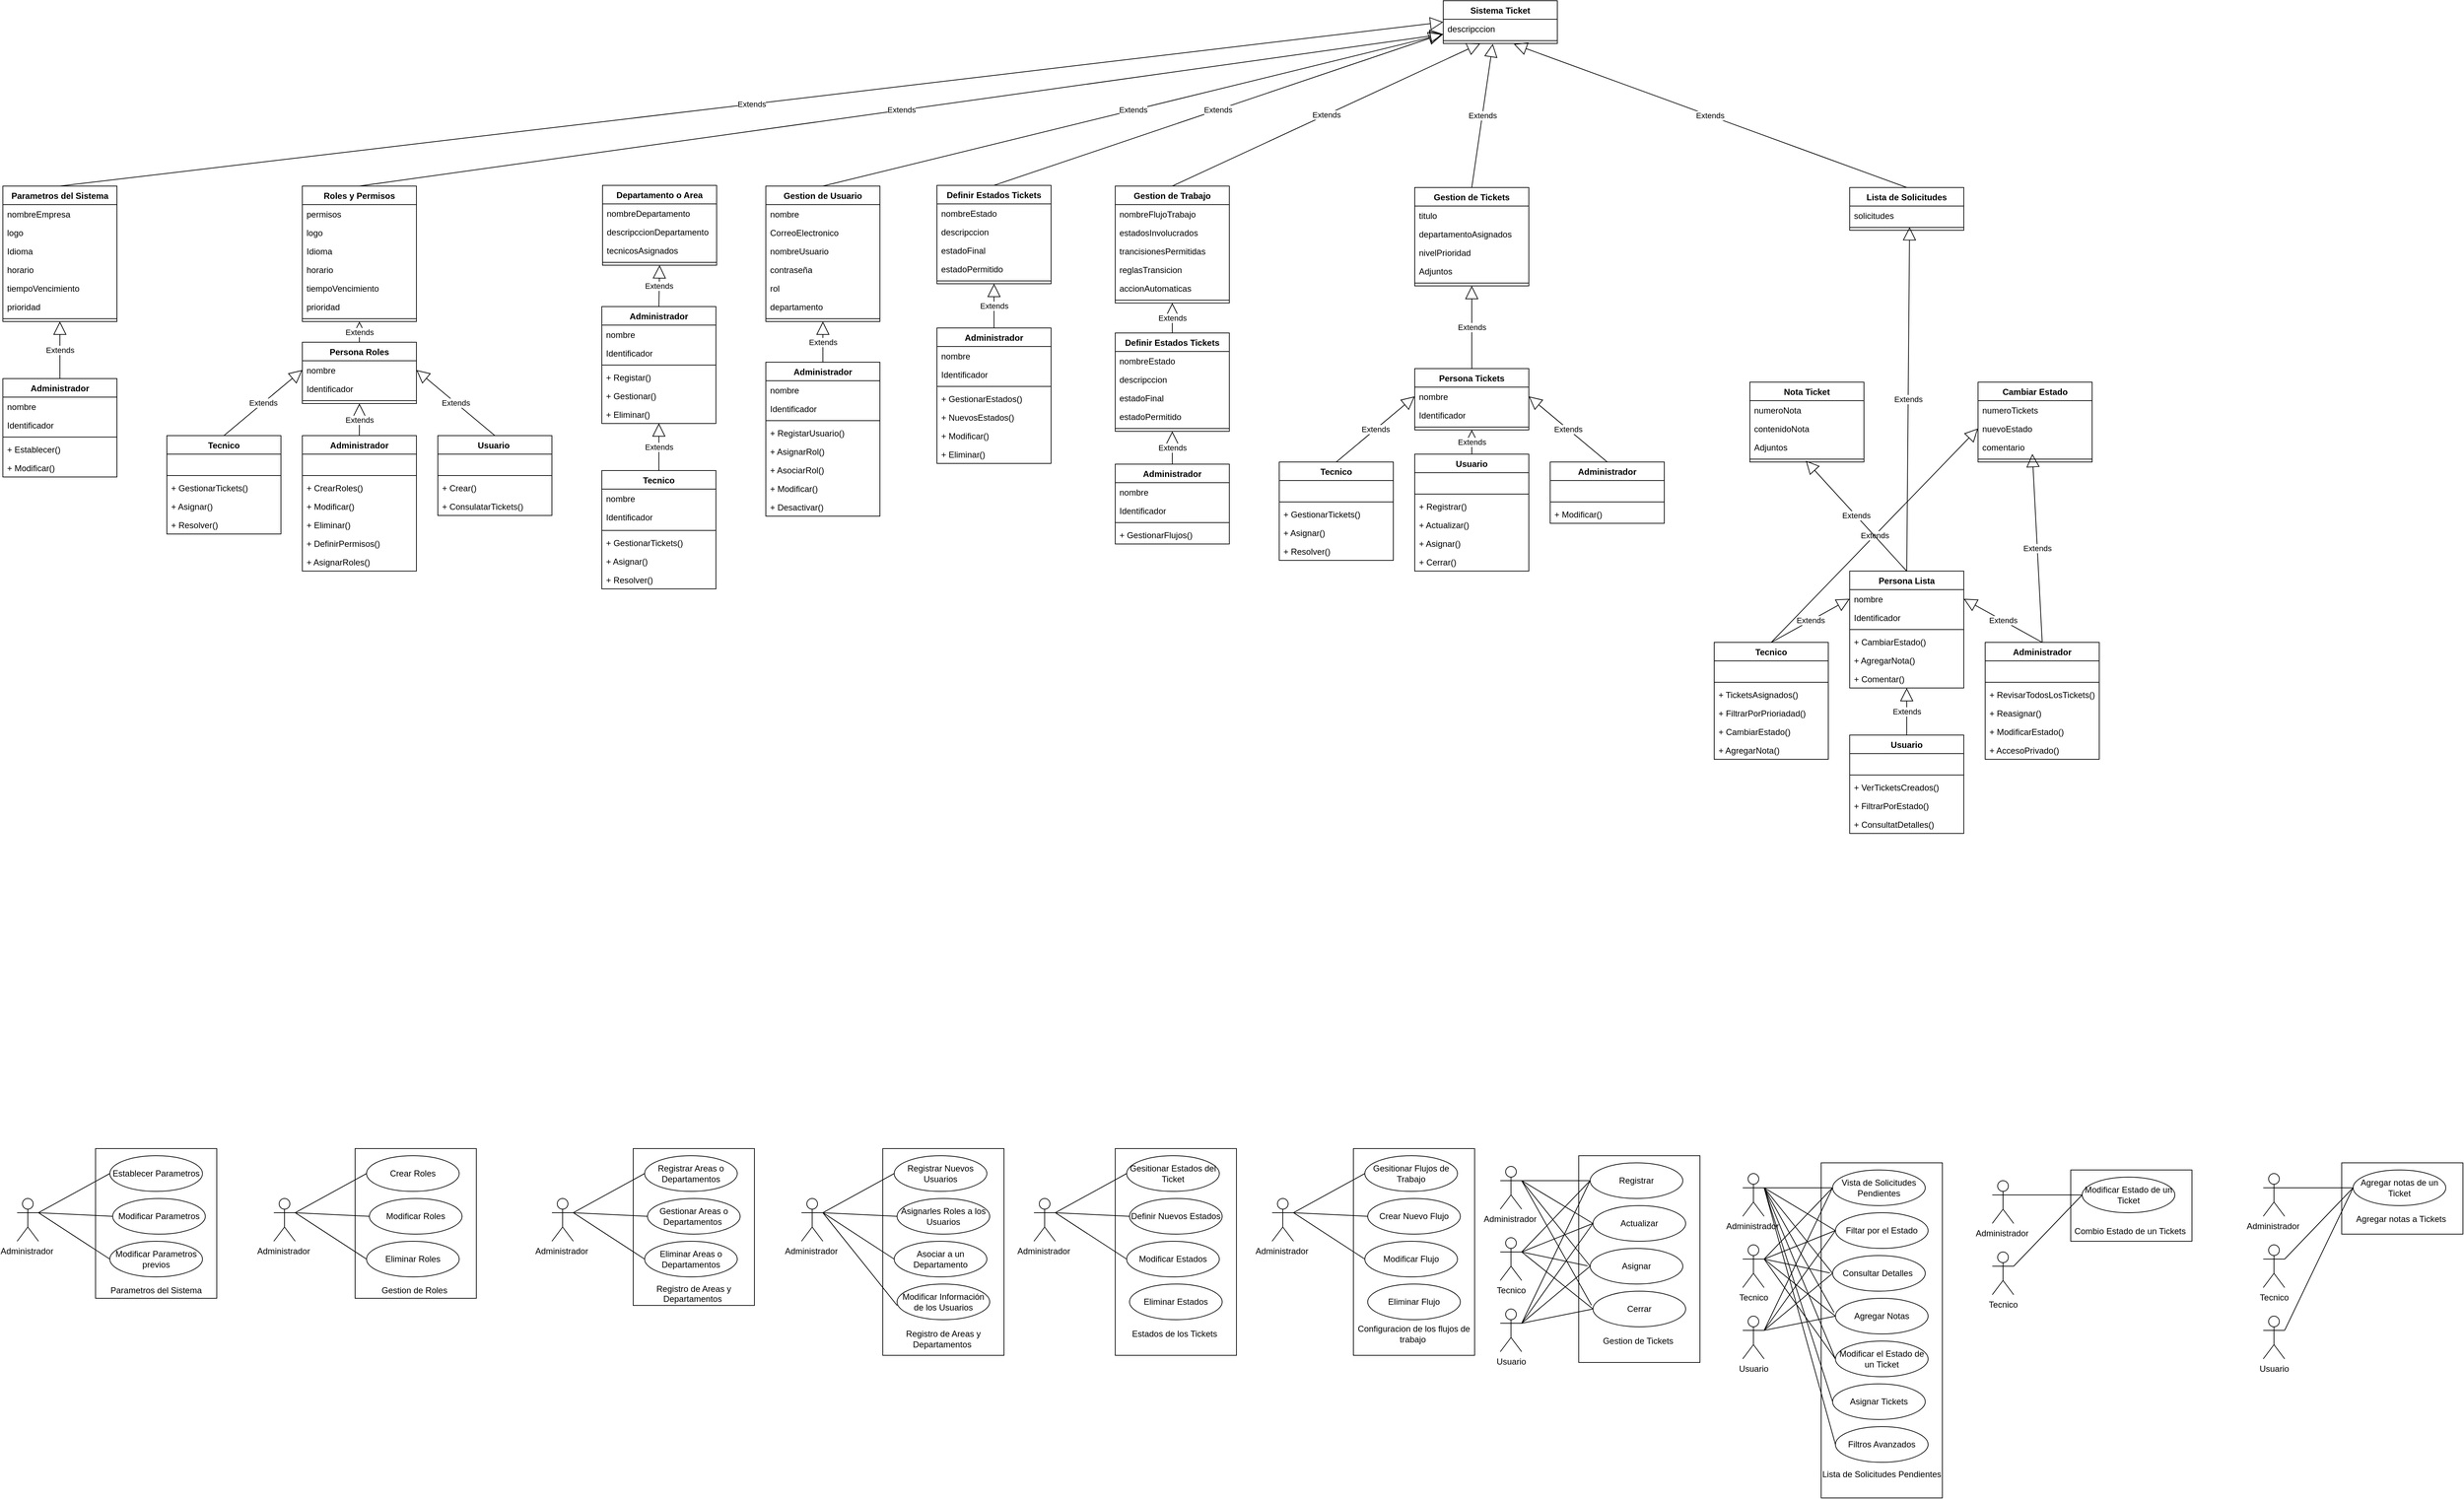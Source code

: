 <mxfile version="26.0.16">
  <diagram name="Página-1" id="_x9iGNapCZ-zkkeJMan6">
    <mxGraphModel dx="3453" dy="2020" grid="1" gridSize="10" guides="1" tooltips="1" connect="1" arrows="1" fold="1" page="1" pageScale="1" pageWidth="827" pageHeight="1169" math="0" shadow="0">
      <root>
        <mxCell id="0" />
        <mxCell id="1" parent="0" />
        <mxCell id="kgnqb2DBGd6a5PuqriNk-26" value="Parametros del Sistema" style="swimlane;fontStyle=1;align=center;verticalAlign=top;childLayout=stackLayout;horizontal=1;startSize=26;horizontalStack=0;resizeParent=1;resizeParentMax=0;resizeLast=0;collapsible=1;marginBottom=0;whiteSpace=wrap;html=1;" parent="1" vertex="1">
          <mxGeometry x="140" y="280" width="160" height="190" as="geometry" />
        </mxCell>
        <mxCell id="kgnqb2DBGd6a5PuqriNk-27" value="nombreEmpresa&lt;div&gt;&lt;br&gt;&lt;/div&gt;" style="text;strokeColor=none;fillColor=none;align=left;verticalAlign=top;spacingLeft=4;spacingRight=4;overflow=hidden;rotatable=0;points=[[0,0.5],[1,0.5]];portConstraint=eastwest;whiteSpace=wrap;html=1;" parent="kgnqb2DBGd6a5PuqriNk-26" vertex="1">
          <mxGeometry y="26" width="160" height="26" as="geometry" />
        </mxCell>
        <mxCell id="kgnqb2DBGd6a5PuqriNk-31" value="&lt;div&gt;logo&lt;/div&gt;" style="text;strokeColor=none;fillColor=none;align=left;verticalAlign=top;spacingLeft=4;spacingRight=4;overflow=hidden;rotatable=0;points=[[0,0.5],[1,0.5]];portConstraint=eastwest;whiteSpace=wrap;html=1;" parent="kgnqb2DBGd6a5PuqriNk-26" vertex="1">
          <mxGeometry y="52" width="160" height="26" as="geometry" />
        </mxCell>
        <mxCell id="kgnqb2DBGd6a5PuqriNk-32" value="&lt;div&gt;Idioma&lt;/div&gt;" style="text;strokeColor=none;fillColor=none;align=left;verticalAlign=top;spacingLeft=4;spacingRight=4;overflow=hidden;rotatable=0;points=[[0,0.5],[1,0.5]];portConstraint=eastwest;whiteSpace=wrap;html=1;" parent="kgnqb2DBGd6a5PuqriNk-26" vertex="1">
          <mxGeometry y="78" width="160" height="26" as="geometry" />
        </mxCell>
        <mxCell id="kgnqb2DBGd6a5PuqriNk-34" value="&lt;div&gt;horario&lt;/div&gt;" style="text;strokeColor=none;fillColor=none;align=left;verticalAlign=top;spacingLeft=4;spacingRight=4;overflow=hidden;rotatable=0;points=[[0,0.5],[1,0.5]];portConstraint=eastwest;whiteSpace=wrap;html=1;" parent="kgnqb2DBGd6a5PuqriNk-26" vertex="1">
          <mxGeometry y="104" width="160" height="26" as="geometry" />
        </mxCell>
        <mxCell id="kgnqb2DBGd6a5PuqriNk-33" value="&lt;div&gt;tiempoVencimiento&lt;/div&gt;" style="text;strokeColor=none;fillColor=none;align=left;verticalAlign=top;spacingLeft=4;spacingRight=4;overflow=hidden;rotatable=0;points=[[0,0.5],[1,0.5]];portConstraint=eastwest;whiteSpace=wrap;html=1;" parent="kgnqb2DBGd6a5PuqriNk-26" vertex="1">
          <mxGeometry y="130" width="160" height="26" as="geometry" />
        </mxCell>
        <mxCell id="kgnqb2DBGd6a5PuqriNk-28" value="&lt;div&gt;prioridad&lt;/div&gt;" style="text;strokeColor=none;fillColor=none;align=left;verticalAlign=top;spacingLeft=4;spacingRight=4;overflow=hidden;rotatable=0;points=[[0,0.5],[1,0.5]];portConstraint=eastwest;whiteSpace=wrap;html=1;" parent="kgnqb2DBGd6a5PuqriNk-26" vertex="1">
          <mxGeometry y="156" width="160" height="26" as="geometry" />
        </mxCell>
        <mxCell id="kgnqb2DBGd6a5PuqriNk-29" value="" style="line;strokeWidth=1;fillColor=none;align=left;verticalAlign=middle;spacingTop=-1;spacingLeft=3;spacingRight=3;rotatable=0;labelPosition=right;points=[];portConstraint=eastwest;strokeColor=inherit;" parent="kgnqb2DBGd6a5PuqriNk-26" vertex="1">
          <mxGeometry y="182" width="160" height="8" as="geometry" />
        </mxCell>
        <mxCell id="kgnqb2DBGd6a5PuqriNk-35" value="Administrador" style="swimlane;fontStyle=1;align=center;verticalAlign=top;childLayout=stackLayout;horizontal=1;startSize=26;horizontalStack=0;resizeParent=1;resizeParentMax=0;resizeLast=0;collapsible=1;marginBottom=0;whiteSpace=wrap;html=1;" parent="1" vertex="1">
          <mxGeometry x="140" y="550" width="160" height="138" as="geometry" />
        </mxCell>
        <mxCell id="kgnqb2DBGd6a5PuqriNk-36" value="nombre&lt;div&gt;&lt;br&gt;&lt;/div&gt;" style="text;strokeColor=none;fillColor=none;align=left;verticalAlign=top;spacingLeft=4;spacingRight=4;overflow=hidden;rotatable=0;points=[[0,0.5],[1,0.5]];portConstraint=eastwest;whiteSpace=wrap;html=1;" parent="kgnqb2DBGd6a5PuqriNk-35" vertex="1">
          <mxGeometry y="26" width="160" height="26" as="geometry" />
        </mxCell>
        <mxCell id="kgnqb2DBGd6a5PuqriNk-37" value="&lt;div&gt;Identificador&amp;nbsp;&lt;/div&gt;" style="text;strokeColor=none;fillColor=none;align=left;verticalAlign=top;spacingLeft=4;spacingRight=4;overflow=hidden;rotatable=0;points=[[0,0.5],[1,0.5]];portConstraint=eastwest;whiteSpace=wrap;html=1;" parent="kgnqb2DBGd6a5PuqriNk-35" vertex="1">
          <mxGeometry y="52" width="160" height="26" as="geometry" />
        </mxCell>
        <mxCell id="kgnqb2DBGd6a5PuqriNk-38" value="" style="line;strokeWidth=1;fillColor=none;align=left;verticalAlign=middle;spacingTop=-1;spacingLeft=3;spacingRight=3;rotatable=0;labelPosition=right;points=[];portConstraint=eastwest;strokeColor=inherit;" parent="kgnqb2DBGd6a5PuqriNk-35" vertex="1">
          <mxGeometry y="78" width="160" height="8" as="geometry" />
        </mxCell>
        <mxCell id="kgnqb2DBGd6a5PuqriNk-40" value="+ Establecer()" style="text;strokeColor=none;fillColor=none;align=left;verticalAlign=top;spacingLeft=4;spacingRight=4;overflow=hidden;rotatable=0;points=[[0,0.5],[1,0.5]];portConstraint=eastwest;whiteSpace=wrap;html=1;" parent="kgnqb2DBGd6a5PuqriNk-35" vertex="1">
          <mxGeometry y="86" width="160" height="26" as="geometry" />
        </mxCell>
        <mxCell id="kgnqb2DBGd6a5PuqriNk-39" value="+ Modificar()" style="text;strokeColor=none;fillColor=none;align=left;verticalAlign=top;spacingLeft=4;spacingRight=4;overflow=hidden;rotatable=0;points=[[0,0.5],[1,0.5]];portConstraint=eastwest;whiteSpace=wrap;html=1;" parent="kgnqb2DBGd6a5PuqriNk-35" vertex="1">
          <mxGeometry y="112" width="160" height="26" as="geometry" />
        </mxCell>
        <mxCell id="kgnqb2DBGd6a5PuqriNk-41" value="Extends" style="endArrow=block;endSize=16;endFill=0;html=1;rounded=0;entryX=0.5;entryY=1;entryDx=0;entryDy=0;exitX=0.5;exitY=0;exitDx=0;exitDy=0;" parent="1" source="kgnqb2DBGd6a5PuqriNk-35" target="kgnqb2DBGd6a5PuqriNk-26" edge="1">
          <mxGeometry width="160" relative="1" as="geometry">
            <mxPoint x="70" y="520" as="sourcePoint" />
            <mxPoint x="230" y="520" as="targetPoint" />
          </mxGeometry>
        </mxCell>
        <mxCell id="kgnqb2DBGd6a5PuqriNk-43" value="Roles y Permisos" style="swimlane;fontStyle=1;align=center;verticalAlign=top;childLayout=stackLayout;horizontal=1;startSize=26;horizontalStack=0;resizeParent=1;resizeParentMax=0;resizeLast=0;collapsible=1;marginBottom=0;whiteSpace=wrap;html=1;" parent="1" vertex="1">
          <mxGeometry x="560" y="280" width="160" height="190" as="geometry" />
        </mxCell>
        <mxCell id="kgnqb2DBGd6a5PuqriNk-44" value="permisos&lt;div&gt;&lt;br&gt;&lt;/div&gt;" style="text;strokeColor=none;fillColor=none;align=left;verticalAlign=top;spacingLeft=4;spacingRight=4;overflow=hidden;rotatable=0;points=[[0,0.5],[1,0.5]];portConstraint=eastwest;whiteSpace=wrap;html=1;" parent="kgnqb2DBGd6a5PuqriNk-43" vertex="1">
          <mxGeometry y="26" width="160" height="26" as="geometry" />
        </mxCell>
        <mxCell id="kgnqb2DBGd6a5PuqriNk-45" value="&lt;div&gt;logo&lt;/div&gt;" style="text;strokeColor=none;fillColor=none;align=left;verticalAlign=top;spacingLeft=4;spacingRight=4;overflow=hidden;rotatable=0;points=[[0,0.5],[1,0.5]];portConstraint=eastwest;whiteSpace=wrap;html=1;" parent="kgnqb2DBGd6a5PuqriNk-43" vertex="1">
          <mxGeometry y="52" width="160" height="26" as="geometry" />
        </mxCell>
        <mxCell id="kgnqb2DBGd6a5PuqriNk-46" value="&lt;div&gt;Idioma&lt;/div&gt;" style="text;strokeColor=none;fillColor=none;align=left;verticalAlign=top;spacingLeft=4;spacingRight=4;overflow=hidden;rotatable=0;points=[[0,0.5],[1,0.5]];portConstraint=eastwest;whiteSpace=wrap;html=1;" parent="kgnqb2DBGd6a5PuqriNk-43" vertex="1">
          <mxGeometry y="78" width="160" height="26" as="geometry" />
        </mxCell>
        <mxCell id="kgnqb2DBGd6a5PuqriNk-47" value="&lt;div&gt;horario&lt;/div&gt;" style="text;strokeColor=none;fillColor=none;align=left;verticalAlign=top;spacingLeft=4;spacingRight=4;overflow=hidden;rotatable=0;points=[[0,0.5],[1,0.5]];portConstraint=eastwest;whiteSpace=wrap;html=1;" parent="kgnqb2DBGd6a5PuqriNk-43" vertex="1">
          <mxGeometry y="104" width="160" height="26" as="geometry" />
        </mxCell>
        <mxCell id="kgnqb2DBGd6a5PuqriNk-48" value="&lt;div&gt;tiempoVencimiento&lt;/div&gt;" style="text;strokeColor=none;fillColor=none;align=left;verticalAlign=top;spacingLeft=4;spacingRight=4;overflow=hidden;rotatable=0;points=[[0,0.5],[1,0.5]];portConstraint=eastwest;whiteSpace=wrap;html=1;" parent="kgnqb2DBGd6a5PuqriNk-43" vertex="1">
          <mxGeometry y="130" width="160" height="26" as="geometry" />
        </mxCell>
        <mxCell id="kgnqb2DBGd6a5PuqriNk-49" value="&lt;div&gt;prioridad&lt;/div&gt;" style="text;strokeColor=none;fillColor=none;align=left;verticalAlign=top;spacingLeft=4;spacingRight=4;overflow=hidden;rotatable=0;points=[[0,0.5],[1,0.5]];portConstraint=eastwest;whiteSpace=wrap;html=1;" parent="kgnqb2DBGd6a5PuqriNk-43" vertex="1">
          <mxGeometry y="156" width="160" height="26" as="geometry" />
        </mxCell>
        <mxCell id="kgnqb2DBGd6a5PuqriNk-50" value="" style="line;strokeWidth=1;fillColor=none;align=left;verticalAlign=middle;spacingTop=-1;spacingLeft=3;spacingRight=3;rotatable=0;labelPosition=right;points=[];portConstraint=eastwest;strokeColor=inherit;" parent="kgnqb2DBGd6a5PuqriNk-43" vertex="1">
          <mxGeometry y="182" width="160" height="8" as="geometry" />
        </mxCell>
        <mxCell id="kgnqb2DBGd6a5PuqriNk-51" value="Administrador" style="swimlane;fontStyle=1;align=center;verticalAlign=top;childLayout=stackLayout;horizontal=1;startSize=26;horizontalStack=0;resizeParent=1;resizeParentMax=0;resizeLast=0;collapsible=1;marginBottom=0;whiteSpace=wrap;html=1;" parent="1" vertex="1">
          <mxGeometry x="560" y="630" width="160" height="190" as="geometry" />
        </mxCell>
        <mxCell id="kgnqb2DBGd6a5PuqriNk-52" value="&lt;div&gt;&lt;br&gt;&lt;/div&gt;" style="text;strokeColor=none;fillColor=none;align=left;verticalAlign=top;spacingLeft=4;spacingRight=4;overflow=hidden;rotatable=0;points=[[0,0.5],[1,0.5]];portConstraint=eastwest;whiteSpace=wrap;html=1;" parent="kgnqb2DBGd6a5PuqriNk-51" vertex="1">
          <mxGeometry y="26" width="160" height="26" as="geometry" />
        </mxCell>
        <mxCell id="kgnqb2DBGd6a5PuqriNk-54" value="" style="line;strokeWidth=1;fillColor=none;align=left;verticalAlign=middle;spacingTop=-1;spacingLeft=3;spacingRight=3;rotatable=0;labelPosition=right;points=[];portConstraint=eastwest;strokeColor=inherit;" parent="kgnqb2DBGd6a5PuqriNk-51" vertex="1">
          <mxGeometry y="52" width="160" height="8" as="geometry" />
        </mxCell>
        <mxCell id="kgnqb2DBGd6a5PuqriNk-55" value="+ CrearRoles()" style="text;strokeColor=none;fillColor=none;align=left;verticalAlign=top;spacingLeft=4;spacingRight=4;overflow=hidden;rotatable=0;points=[[0,0.5],[1,0.5]];portConstraint=eastwest;whiteSpace=wrap;html=1;" parent="kgnqb2DBGd6a5PuqriNk-51" vertex="1">
          <mxGeometry y="60" width="160" height="26" as="geometry" />
        </mxCell>
        <mxCell id="kgnqb2DBGd6a5PuqriNk-56" value="+ Modificar()" style="text;strokeColor=none;fillColor=none;align=left;verticalAlign=top;spacingLeft=4;spacingRight=4;overflow=hidden;rotatable=0;points=[[0,0.5],[1,0.5]];portConstraint=eastwest;whiteSpace=wrap;html=1;" parent="kgnqb2DBGd6a5PuqriNk-51" vertex="1">
          <mxGeometry y="86" width="160" height="26" as="geometry" />
        </mxCell>
        <mxCell id="kgnqb2DBGd6a5PuqriNk-70" value="+ Eliminar()" style="text;strokeColor=none;fillColor=none;align=left;verticalAlign=top;spacingLeft=4;spacingRight=4;overflow=hidden;rotatable=0;points=[[0,0.5],[1,0.5]];portConstraint=eastwest;whiteSpace=wrap;html=1;" parent="kgnqb2DBGd6a5PuqriNk-51" vertex="1">
          <mxGeometry y="112" width="160" height="26" as="geometry" />
        </mxCell>
        <mxCell id="kgnqb2DBGd6a5PuqriNk-71" value="+ DefinirPermisos()" style="text;strokeColor=none;fillColor=none;align=left;verticalAlign=top;spacingLeft=4;spacingRight=4;overflow=hidden;rotatable=0;points=[[0,0.5],[1,0.5]];portConstraint=eastwest;whiteSpace=wrap;html=1;" parent="kgnqb2DBGd6a5PuqriNk-51" vertex="1">
          <mxGeometry y="138" width="160" height="26" as="geometry" />
        </mxCell>
        <mxCell id="kgnqb2DBGd6a5PuqriNk-69" value="+ AsignarRoles()" style="text;strokeColor=none;fillColor=none;align=left;verticalAlign=top;spacingLeft=4;spacingRight=4;overflow=hidden;rotatable=0;points=[[0,0.5],[1,0.5]];portConstraint=eastwest;whiteSpace=wrap;html=1;" parent="kgnqb2DBGd6a5PuqriNk-51" vertex="1">
          <mxGeometry y="164" width="160" height="26" as="geometry" />
        </mxCell>
        <mxCell id="kgnqb2DBGd6a5PuqriNk-59" value="Usuario&amp;nbsp;" style="swimlane;fontStyle=1;align=center;verticalAlign=top;childLayout=stackLayout;horizontal=1;startSize=26;horizontalStack=0;resizeParent=1;resizeParentMax=0;resizeLast=0;collapsible=1;marginBottom=0;whiteSpace=wrap;html=1;" parent="1" vertex="1">
          <mxGeometry x="750" y="630" width="160" height="112" as="geometry" />
        </mxCell>
        <mxCell id="kgnqb2DBGd6a5PuqriNk-60" value="&lt;div&gt;&lt;br&gt;&lt;/div&gt;" style="text;strokeColor=none;fillColor=none;align=left;verticalAlign=top;spacingLeft=4;spacingRight=4;overflow=hidden;rotatable=0;points=[[0,0.5],[1,0.5]];portConstraint=eastwest;whiteSpace=wrap;html=1;" parent="kgnqb2DBGd6a5PuqriNk-59" vertex="1">
          <mxGeometry y="26" width="160" height="26" as="geometry" />
        </mxCell>
        <mxCell id="kgnqb2DBGd6a5PuqriNk-62" value="" style="line;strokeWidth=1;fillColor=none;align=left;verticalAlign=middle;spacingTop=-1;spacingLeft=3;spacingRight=3;rotatable=0;labelPosition=right;points=[];portConstraint=eastwest;strokeColor=inherit;" parent="kgnqb2DBGd6a5PuqriNk-59" vertex="1">
          <mxGeometry y="52" width="160" height="8" as="geometry" />
        </mxCell>
        <mxCell id="kgnqb2DBGd6a5PuqriNk-79" value="+ Crear()" style="text;strokeColor=none;fillColor=none;align=left;verticalAlign=top;spacingLeft=4;spacingRight=4;overflow=hidden;rotatable=0;points=[[0,0.5],[1,0.5]];portConstraint=eastwest;whiteSpace=wrap;html=1;" parent="kgnqb2DBGd6a5PuqriNk-59" vertex="1">
          <mxGeometry y="60" width="160" height="26" as="geometry" />
        </mxCell>
        <mxCell id="kgnqb2DBGd6a5PuqriNk-63" value="+ ConsulatarTickets()" style="text;strokeColor=none;fillColor=none;align=left;verticalAlign=top;spacingLeft=4;spacingRight=4;overflow=hidden;rotatable=0;points=[[0,0.5],[1,0.5]];portConstraint=eastwest;whiteSpace=wrap;html=1;" parent="kgnqb2DBGd6a5PuqriNk-59" vertex="1">
          <mxGeometry y="86" width="160" height="26" as="geometry" />
        </mxCell>
        <mxCell id="kgnqb2DBGd6a5PuqriNk-64" value="Tecnico" style="swimlane;fontStyle=1;align=center;verticalAlign=top;childLayout=stackLayout;horizontal=1;startSize=26;horizontalStack=0;resizeParent=1;resizeParentMax=0;resizeLast=0;collapsible=1;marginBottom=0;whiteSpace=wrap;html=1;" parent="1" vertex="1">
          <mxGeometry x="370" y="630" width="160" height="138" as="geometry" />
        </mxCell>
        <mxCell id="kgnqb2DBGd6a5PuqriNk-65" value="&lt;div&gt;&lt;br&gt;&lt;/div&gt;" style="text;strokeColor=none;fillColor=none;align=left;verticalAlign=top;spacingLeft=4;spacingRight=4;overflow=hidden;rotatable=0;points=[[0,0.5],[1,0.5]];portConstraint=eastwest;whiteSpace=wrap;html=1;" parent="kgnqb2DBGd6a5PuqriNk-64" vertex="1">
          <mxGeometry y="26" width="160" height="26" as="geometry" />
        </mxCell>
        <mxCell id="kgnqb2DBGd6a5PuqriNk-67" value="" style="line;strokeWidth=1;fillColor=none;align=left;verticalAlign=middle;spacingTop=-1;spacingLeft=3;spacingRight=3;rotatable=0;labelPosition=right;points=[];portConstraint=eastwest;strokeColor=inherit;" parent="kgnqb2DBGd6a5PuqriNk-64" vertex="1">
          <mxGeometry y="52" width="160" height="8" as="geometry" />
        </mxCell>
        <mxCell id="kgnqb2DBGd6a5PuqriNk-68" value="+ GestionarTickets()" style="text;strokeColor=none;fillColor=none;align=left;verticalAlign=top;spacingLeft=4;spacingRight=4;overflow=hidden;rotatable=0;points=[[0,0.5],[1,0.5]];portConstraint=eastwest;whiteSpace=wrap;html=1;" parent="kgnqb2DBGd6a5PuqriNk-64" vertex="1">
          <mxGeometry y="60" width="160" height="26" as="geometry" />
        </mxCell>
        <mxCell id="kgnqb2DBGd6a5PuqriNk-78" value="+ Asignar()" style="text;strokeColor=none;fillColor=none;align=left;verticalAlign=top;spacingLeft=4;spacingRight=4;overflow=hidden;rotatable=0;points=[[0,0.5],[1,0.5]];portConstraint=eastwest;whiteSpace=wrap;html=1;" parent="kgnqb2DBGd6a5PuqriNk-64" vertex="1">
          <mxGeometry y="86" width="160" height="26" as="geometry" />
        </mxCell>
        <mxCell id="kgnqb2DBGd6a5PuqriNk-77" value="+ Resolver()" style="text;strokeColor=none;fillColor=none;align=left;verticalAlign=top;spacingLeft=4;spacingRight=4;overflow=hidden;rotatable=0;points=[[0,0.5],[1,0.5]];portConstraint=eastwest;whiteSpace=wrap;html=1;" parent="kgnqb2DBGd6a5PuqriNk-64" vertex="1">
          <mxGeometry y="112" width="160" height="26" as="geometry" />
        </mxCell>
        <mxCell id="kgnqb2DBGd6a5PuqriNk-72" value="Persona Roles" style="swimlane;fontStyle=1;align=center;verticalAlign=top;childLayout=stackLayout;horizontal=1;startSize=26;horizontalStack=0;resizeParent=1;resizeParentMax=0;resizeLast=0;collapsible=1;marginBottom=0;whiteSpace=wrap;html=1;" parent="1" vertex="1">
          <mxGeometry x="560" y="499" width="160" height="86" as="geometry" />
        </mxCell>
        <mxCell id="kgnqb2DBGd6a5PuqriNk-73" value="nombre&lt;div&gt;&lt;br&gt;&lt;/div&gt;" style="text;strokeColor=none;fillColor=none;align=left;verticalAlign=top;spacingLeft=4;spacingRight=4;overflow=hidden;rotatable=0;points=[[0,0.5],[1,0.5]];portConstraint=eastwest;whiteSpace=wrap;html=1;" parent="kgnqb2DBGd6a5PuqriNk-72" vertex="1">
          <mxGeometry y="26" width="160" height="26" as="geometry" />
        </mxCell>
        <mxCell id="kgnqb2DBGd6a5PuqriNk-74" value="&lt;div&gt;Identificador&amp;nbsp;&lt;/div&gt;" style="text;strokeColor=none;fillColor=none;align=left;verticalAlign=top;spacingLeft=4;spacingRight=4;overflow=hidden;rotatable=0;points=[[0,0.5],[1,0.5]];portConstraint=eastwest;whiteSpace=wrap;html=1;" parent="kgnqb2DBGd6a5PuqriNk-72" vertex="1">
          <mxGeometry y="52" width="160" height="26" as="geometry" />
        </mxCell>
        <mxCell id="kgnqb2DBGd6a5PuqriNk-75" value="" style="line;strokeWidth=1;fillColor=none;align=left;verticalAlign=middle;spacingTop=-1;spacingLeft=3;spacingRight=3;rotatable=0;labelPosition=right;points=[];portConstraint=eastwest;strokeColor=inherit;" parent="kgnqb2DBGd6a5PuqriNk-72" vertex="1">
          <mxGeometry y="78" width="160" height="8" as="geometry" />
        </mxCell>
        <mxCell id="kgnqb2DBGd6a5PuqriNk-82" value="Extends" style="endArrow=block;endSize=16;endFill=0;html=1;rounded=0;entryX=0.5;entryY=1;entryDx=0;entryDy=0;exitX=0.5;exitY=0;exitDx=0;exitDy=0;" parent="1" source="kgnqb2DBGd6a5PuqriNk-51" target="kgnqb2DBGd6a5PuqriNk-72" edge="1">
          <mxGeometry width="160" relative="1" as="geometry">
            <mxPoint x="480" y="550" as="sourcePoint" />
            <mxPoint x="480" y="470" as="targetPoint" />
          </mxGeometry>
        </mxCell>
        <mxCell id="kgnqb2DBGd6a5PuqriNk-83" value="Extends" style="endArrow=block;endSize=16;endFill=0;html=1;rounded=0;entryX=1;entryY=0.5;entryDx=0;entryDy=0;exitX=0.5;exitY=0;exitDx=0;exitDy=0;" parent="1" source="kgnqb2DBGd6a5PuqriNk-59" target="kgnqb2DBGd6a5PuqriNk-73" edge="1">
          <mxGeometry width="160" relative="1" as="geometry">
            <mxPoint x="810" y="590" as="sourcePoint" />
            <mxPoint x="810" y="510" as="targetPoint" />
          </mxGeometry>
        </mxCell>
        <mxCell id="kgnqb2DBGd6a5PuqriNk-84" value="Extends" style="endArrow=block;endSize=16;endFill=0;html=1;rounded=0;entryX=0;entryY=0.5;entryDx=0;entryDy=0;exitX=0.5;exitY=0;exitDx=0;exitDy=0;" parent="1" source="kgnqb2DBGd6a5PuqriNk-64" target="kgnqb2DBGd6a5PuqriNk-73" edge="1">
          <mxGeometry width="160" relative="1" as="geometry">
            <mxPoint x="440" y="610" as="sourcePoint" />
            <mxPoint x="440" y="530" as="targetPoint" />
          </mxGeometry>
        </mxCell>
        <mxCell id="kgnqb2DBGd6a5PuqriNk-85" value="Extends" style="endArrow=block;endSize=16;endFill=0;html=1;rounded=0;exitX=0.5;exitY=0;exitDx=0;exitDy=0;entryX=0.5;entryY=1;entryDx=0;entryDy=0;" parent="1" source="kgnqb2DBGd6a5PuqriNk-72" target="kgnqb2DBGd6a5PuqriNk-43" edge="1">
          <mxGeometry width="160" relative="1" as="geometry">
            <mxPoint x="480" y="490" as="sourcePoint" />
            <mxPoint x="670" y="480" as="targetPoint" />
          </mxGeometry>
        </mxCell>
        <mxCell id="kgnqb2DBGd6a5PuqriNk-86" value="Departamento o Area" style="swimlane;fontStyle=1;align=center;verticalAlign=top;childLayout=stackLayout;horizontal=1;startSize=26;horizontalStack=0;resizeParent=1;resizeParentMax=0;resizeLast=0;collapsible=1;marginBottom=0;whiteSpace=wrap;html=1;" parent="1" vertex="1">
          <mxGeometry x="981" y="279" width="160" height="112" as="geometry" />
        </mxCell>
        <mxCell id="kgnqb2DBGd6a5PuqriNk-87" value="&lt;div&gt;nombreDepartamento&lt;/div&gt;" style="text;strokeColor=none;fillColor=none;align=left;verticalAlign=top;spacingLeft=4;spacingRight=4;overflow=hidden;rotatable=0;points=[[0,0.5],[1,0.5]];portConstraint=eastwest;whiteSpace=wrap;html=1;" parent="kgnqb2DBGd6a5PuqriNk-86" vertex="1">
          <mxGeometry y="26" width="160" height="26" as="geometry" />
        </mxCell>
        <mxCell id="kgnqb2DBGd6a5PuqriNk-88" value="descripccionDepartamento" style="text;strokeColor=none;fillColor=none;align=left;verticalAlign=top;spacingLeft=4;spacingRight=4;overflow=hidden;rotatable=0;points=[[0,0.5],[1,0.5]];portConstraint=eastwest;whiteSpace=wrap;html=1;" parent="kgnqb2DBGd6a5PuqriNk-86" vertex="1">
          <mxGeometry y="52" width="160" height="26" as="geometry" />
        </mxCell>
        <mxCell id="kgnqb2DBGd6a5PuqriNk-89" value="tecnicosAsignados" style="text;strokeColor=none;fillColor=none;align=left;verticalAlign=top;spacingLeft=4;spacingRight=4;overflow=hidden;rotatable=0;points=[[0,0.5],[1,0.5]];portConstraint=eastwest;whiteSpace=wrap;html=1;" parent="kgnqb2DBGd6a5PuqriNk-86" vertex="1">
          <mxGeometry y="78" width="160" height="26" as="geometry" />
        </mxCell>
        <mxCell id="kgnqb2DBGd6a5PuqriNk-93" value="" style="line;strokeWidth=1;fillColor=none;align=left;verticalAlign=middle;spacingTop=-1;spacingLeft=3;spacingRight=3;rotatable=0;labelPosition=right;points=[];portConstraint=eastwest;strokeColor=inherit;" parent="kgnqb2DBGd6a5PuqriNk-86" vertex="1">
          <mxGeometry y="104" width="160" height="8" as="geometry" />
        </mxCell>
        <mxCell id="kgnqb2DBGd6a5PuqriNk-94" value="Tecnico" style="swimlane;fontStyle=1;align=center;verticalAlign=top;childLayout=stackLayout;horizontal=1;startSize=26;horizontalStack=0;resizeParent=1;resizeParentMax=0;resizeLast=0;collapsible=1;marginBottom=0;whiteSpace=wrap;html=1;" parent="1" vertex="1">
          <mxGeometry x="980" y="679" width="160" height="166" as="geometry" />
        </mxCell>
        <mxCell id="kgnqb2DBGd6a5PuqriNk-115" value="nombre&lt;div&gt;&lt;br&gt;&lt;/div&gt;" style="text;strokeColor=none;fillColor=none;align=left;verticalAlign=top;spacingLeft=4;spacingRight=4;overflow=hidden;rotatable=0;points=[[0,0.5],[1,0.5]];portConstraint=eastwest;whiteSpace=wrap;html=1;" parent="kgnqb2DBGd6a5PuqriNk-94" vertex="1">
          <mxGeometry y="26" width="160" height="26" as="geometry" />
        </mxCell>
        <mxCell id="kgnqb2DBGd6a5PuqriNk-116" value="&lt;div&gt;Identificador&amp;nbsp;&lt;/div&gt;" style="text;strokeColor=none;fillColor=none;align=left;verticalAlign=top;spacingLeft=4;spacingRight=4;overflow=hidden;rotatable=0;points=[[0,0.5],[1,0.5]];portConstraint=eastwest;whiteSpace=wrap;html=1;" parent="kgnqb2DBGd6a5PuqriNk-94" vertex="1">
          <mxGeometry y="52" width="160" height="28" as="geometry" />
        </mxCell>
        <mxCell id="kgnqb2DBGd6a5PuqriNk-96" value="" style="line;strokeWidth=1;fillColor=none;align=left;verticalAlign=middle;spacingTop=-1;spacingLeft=3;spacingRight=3;rotatable=0;labelPosition=right;points=[];portConstraint=eastwest;strokeColor=inherit;" parent="kgnqb2DBGd6a5PuqriNk-94" vertex="1">
          <mxGeometry y="80" width="160" height="8" as="geometry" />
        </mxCell>
        <mxCell id="kgnqb2DBGd6a5PuqriNk-97" value="+ GestionarTickets()" style="text;strokeColor=none;fillColor=none;align=left;verticalAlign=top;spacingLeft=4;spacingRight=4;overflow=hidden;rotatable=0;points=[[0,0.5],[1,0.5]];portConstraint=eastwest;whiteSpace=wrap;html=1;" parent="kgnqb2DBGd6a5PuqriNk-94" vertex="1">
          <mxGeometry y="88" width="160" height="26" as="geometry" />
        </mxCell>
        <mxCell id="kgnqb2DBGd6a5PuqriNk-98" value="+ Asignar()" style="text;strokeColor=none;fillColor=none;align=left;verticalAlign=top;spacingLeft=4;spacingRight=4;overflow=hidden;rotatable=0;points=[[0,0.5],[1,0.5]];portConstraint=eastwest;whiteSpace=wrap;html=1;" parent="kgnqb2DBGd6a5PuqriNk-94" vertex="1">
          <mxGeometry y="114" width="160" height="26" as="geometry" />
        </mxCell>
        <mxCell id="kgnqb2DBGd6a5PuqriNk-99" value="+ Resolver()" style="text;strokeColor=none;fillColor=none;align=left;verticalAlign=top;spacingLeft=4;spacingRight=4;overflow=hidden;rotatable=0;points=[[0,0.5],[1,0.5]];portConstraint=eastwest;whiteSpace=wrap;html=1;" parent="kgnqb2DBGd6a5PuqriNk-94" vertex="1">
          <mxGeometry y="140" width="160" height="26" as="geometry" />
        </mxCell>
        <mxCell id="kgnqb2DBGd6a5PuqriNk-104" value="Administrador" style="swimlane;fontStyle=1;align=center;verticalAlign=top;childLayout=stackLayout;horizontal=1;startSize=26;horizontalStack=0;resizeParent=1;resizeParentMax=0;resizeLast=0;collapsible=1;marginBottom=0;whiteSpace=wrap;html=1;" parent="1" vertex="1">
          <mxGeometry x="980" y="449" width="160" height="164" as="geometry" />
        </mxCell>
        <mxCell id="kgnqb2DBGd6a5PuqriNk-113" value="nombre&lt;div&gt;&lt;br&gt;&lt;/div&gt;" style="text;strokeColor=none;fillColor=none;align=left;verticalAlign=top;spacingLeft=4;spacingRight=4;overflow=hidden;rotatable=0;points=[[0,0.5],[1,0.5]];portConstraint=eastwest;whiteSpace=wrap;html=1;" parent="kgnqb2DBGd6a5PuqriNk-104" vertex="1">
          <mxGeometry y="26" width="160" height="26" as="geometry" />
        </mxCell>
        <mxCell id="kgnqb2DBGd6a5PuqriNk-114" value="&lt;div&gt;Identificador&amp;nbsp;&lt;/div&gt;" style="text;strokeColor=none;fillColor=none;align=left;verticalAlign=top;spacingLeft=4;spacingRight=4;overflow=hidden;rotatable=0;points=[[0,0.5],[1,0.5]];portConstraint=eastwest;whiteSpace=wrap;html=1;" parent="kgnqb2DBGd6a5PuqriNk-104" vertex="1">
          <mxGeometry y="52" width="160" height="26" as="geometry" />
        </mxCell>
        <mxCell id="kgnqb2DBGd6a5PuqriNk-106" value="" style="line;strokeWidth=1;fillColor=none;align=left;verticalAlign=middle;spacingTop=-1;spacingLeft=3;spacingRight=3;rotatable=0;labelPosition=right;points=[];portConstraint=eastwest;strokeColor=inherit;" parent="kgnqb2DBGd6a5PuqriNk-104" vertex="1">
          <mxGeometry y="78" width="160" height="8" as="geometry" />
        </mxCell>
        <mxCell id="kgnqb2DBGd6a5PuqriNk-107" value="+ Registar()" style="text;strokeColor=none;fillColor=none;align=left;verticalAlign=top;spacingLeft=4;spacingRight=4;overflow=hidden;rotatable=0;points=[[0,0.5],[1,0.5]];portConstraint=eastwest;whiteSpace=wrap;html=1;" parent="kgnqb2DBGd6a5PuqriNk-104" vertex="1">
          <mxGeometry y="86" width="160" height="26" as="geometry" />
        </mxCell>
        <mxCell id="kgnqb2DBGd6a5PuqriNk-108" value="+ Gestionar()" style="text;strokeColor=none;fillColor=none;align=left;verticalAlign=top;spacingLeft=4;spacingRight=4;overflow=hidden;rotatable=0;points=[[0,0.5],[1,0.5]];portConstraint=eastwest;whiteSpace=wrap;html=1;" parent="kgnqb2DBGd6a5PuqriNk-104" vertex="1">
          <mxGeometry y="112" width="160" height="26" as="geometry" />
        </mxCell>
        <mxCell id="kgnqb2DBGd6a5PuqriNk-109" value="+ Eliminar()" style="text;strokeColor=none;fillColor=none;align=left;verticalAlign=top;spacingLeft=4;spacingRight=4;overflow=hidden;rotatable=0;points=[[0,0.5],[1,0.5]];portConstraint=eastwest;whiteSpace=wrap;html=1;" parent="kgnqb2DBGd6a5PuqriNk-104" vertex="1">
          <mxGeometry y="138" width="160" height="26" as="geometry" />
        </mxCell>
        <mxCell id="kgnqb2DBGd6a5PuqriNk-112" value="Extends" style="endArrow=block;endSize=16;endFill=0;html=1;rounded=0;exitX=0.5;exitY=0;exitDx=0;exitDy=0;entryX=0.5;entryY=0.991;entryDx=0;entryDy=0;entryPerimeter=0;" parent="1" source="kgnqb2DBGd6a5PuqriNk-94" target="kgnqb2DBGd6a5PuqriNk-109" edge="1">
          <mxGeometry width="160" relative="1" as="geometry">
            <mxPoint x="850" y="519" as="sourcePoint" />
            <mxPoint x="1060" y="619" as="targetPoint" />
            <mxPoint as="offset" />
          </mxGeometry>
        </mxCell>
        <mxCell id="kgnqb2DBGd6a5PuqriNk-117" value="Extends" style="endArrow=block;endSize=16;endFill=0;html=1;rounded=0;exitX=0.5;exitY=0;exitDx=0;exitDy=0;entryX=0.5;entryY=1;entryDx=0;entryDy=0;" parent="1" source="kgnqb2DBGd6a5PuqriNk-104" target="kgnqb2DBGd6a5PuqriNk-86" edge="1">
          <mxGeometry width="160" relative="1" as="geometry">
            <mxPoint x="910" y="469" as="sourcePoint" />
            <mxPoint x="910" y="399" as="targetPoint" />
            <mxPoint as="offset" />
          </mxGeometry>
        </mxCell>
        <mxCell id="kgnqb2DBGd6a5PuqriNk-118" value="Gestion de Usuario" style="swimlane;fontStyle=1;align=center;verticalAlign=top;childLayout=stackLayout;horizontal=1;startSize=26;horizontalStack=0;resizeParent=1;resizeParentMax=0;resizeLast=0;collapsible=1;marginBottom=0;whiteSpace=wrap;html=1;" parent="1" vertex="1">
          <mxGeometry x="1210" y="280" width="160" height="190" as="geometry" />
        </mxCell>
        <mxCell id="kgnqb2DBGd6a5PuqriNk-119" value="&lt;div&gt;nombre&lt;/div&gt;" style="text;strokeColor=none;fillColor=none;align=left;verticalAlign=top;spacingLeft=4;spacingRight=4;overflow=hidden;rotatable=0;points=[[0,0.5],[1,0.5]];portConstraint=eastwest;whiteSpace=wrap;html=1;" parent="kgnqb2DBGd6a5PuqriNk-118" vertex="1">
          <mxGeometry y="26" width="160" height="26" as="geometry" />
        </mxCell>
        <mxCell id="kgnqb2DBGd6a5PuqriNk-120" value="CorreoElectronico" style="text;strokeColor=none;fillColor=none;align=left;verticalAlign=top;spacingLeft=4;spacingRight=4;overflow=hidden;rotatable=0;points=[[0,0.5],[1,0.5]];portConstraint=eastwest;whiteSpace=wrap;html=1;" parent="kgnqb2DBGd6a5PuqriNk-118" vertex="1">
          <mxGeometry y="52" width="160" height="26" as="geometry" />
        </mxCell>
        <mxCell id="kgnqb2DBGd6a5PuqriNk-121" value="nombreUsuario" style="text;strokeColor=none;fillColor=none;align=left;verticalAlign=top;spacingLeft=4;spacingRight=4;overflow=hidden;rotatable=0;points=[[0,0.5],[1,0.5]];portConstraint=eastwest;whiteSpace=wrap;html=1;" parent="kgnqb2DBGd6a5PuqriNk-118" vertex="1">
          <mxGeometry y="78" width="160" height="26" as="geometry" />
        </mxCell>
        <mxCell id="kgnqb2DBGd6a5PuqriNk-123" value="contraseña" style="text;strokeColor=none;fillColor=none;align=left;verticalAlign=top;spacingLeft=4;spacingRight=4;overflow=hidden;rotatable=0;points=[[0,0.5],[1,0.5]];portConstraint=eastwest;whiteSpace=wrap;html=1;" parent="kgnqb2DBGd6a5PuqriNk-118" vertex="1">
          <mxGeometry y="104" width="160" height="26" as="geometry" />
        </mxCell>
        <mxCell id="kgnqb2DBGd6a5PuqriNk-124" value="rol" style="text;strokeColor=none;fillColor=none;align=left;verticalAlign=top;spacingLeft=4;spacingRight=4;overflow=hidden;rotatable=0;points=[[0,0.5],[1,0.5]];portConstraint=eastwest;whiteSpace=wrap;html=1;" parent="kgnqb2DBGd6a5PuqriNk-118" vertex="1">
          <mxGeometry y="130" width="160" height="26" as="geometry" />
        </mxCell>
        <mxCell id="kgnqb2DBGd6a5PuqriNk-125" value="departamento" style="text;strokeColor=none;fillColor=none;align=left;verticalAlign=top;spacingLeft=4;spacingRight=4;overflow=hidden;rotatable=0;points=[[0,0.5],[1,0.5]];portConstraint=eastwest;whiteSpace=wrap;html=1;" parent="kgnqb2DBGd6a5PuqriNk-118" vertex="1">
          <mxGeometry y="156" width="160" height="26" as="geometry" />
        </mxCell>
        <mxCell id="kgnqb2DBGd6a5PuqriNk-122" value="" style="line;strokeWidth=1;fillColor=none;align=left;verticalAlign=middle;spacingTop=-1;spacingLeft=3;spacingRight=3;rotatable=0;labelPosition=right;points=[];portConstraint=eastwest;strokeColor=inherit;" parent="kgnqb2DBGd6a5PuqriNk-118" vertex="1">
          <mxGeometry y="182" width="160" height="8" as="geometry" />
        </mxCell>
        <mxCell id="kgnqb2DBGd6a5PuqriNk-126" value="Administrador" style="swimlane;fontStyle=1;align=center;verticalAlign=top;childLayout=stackLayout;horizontal=1;startSize=26;horizontalStack=0;resizeParent=1;resizeParentMax=0;resizeLast=0;collapsible=1;marginBottom=0;whiteSpace=wrap;html=1;" parent="1" vertex="1">
          <mxGeometry x="1210" y="527" width="160" height="216" as="geometry" />
        </mxCell>
        <mxCell id="kgnqb2DBGd6a5PuqriNk-127" value="nombre&lt;div&gt;&lt;br&gt;&lt;/div&gt;" style="text;strokeColor=none;fillColor=none;align=left;verticalAlign=top;spacingLeft=4;spacingRight=4;overflow=hidden;rotatable=0;points=[[0,0.5],[1,0.5]];portConstraint=eastwest;whiteSpace=wrap;html=1;" parent="kgnqb2DBGd6a5PuqriNk-126" vertex="1">
          <mxGeometry y="26" width="160" height="26" as="geometry" />
        </mxCell>
        <mxCell id="kgnqb2DBGd6a5PuqriNk-128" value="&lt;div&gt;Identificador&amp;nbsp;&lt;/div&gt;" style="text;strokeColor=none;fillColor=none;align=left;verticalAlign=top;spacingLeft=4;spacingRight=4;overflow=hidden;rotatable=0;points=[[0,0.5],[1,0.5]];portConstraint=eastwest;whiteSpace=wrap;html=1;" parent="kgnqb2DBGd6a5PuqriNk-126" vertex="1">
          <mxGeometry y="52" width="160" height="26" as="geometry" />
        </mxCell>
        <mxCell id="kgnqb2DBGd6a5PuqriNk-129" value="" style="line;strokeWidth=1;fillColor=none;align=left;verticalAlign=middle;spacingTop=-1;spacingLeft=3;spacingRight=3;rotatable=0;labelPosition=right;points=[];portConstraint=eastwest;strokeColor=inherit;" parent="kgnqb2DBGd6a5PuqriNk-126" vertex="1">
          <mxGeometry y="78" width="160" height="8" as="geometry" />
        </mxCell>
        <mxCell id="kgnqb2DBGd6a5PuqriNk-130" value="+ RegistarUsuario()" style="text;strokeColor=none;fillColor=none;align=left;verticalAlign=top;spacingLeft=4;spacingRight=4;overflow=hidden;rotatable=0;points=[[0,0.5],[1,0.5]];portConstraint=eastwest;whiteSpace=wrap;html=1;" parent="kgnqb2DBGd6a5PuqriNk-126" vertex="1">
          <mxGeometry y="86" width="160" height="26" as="geometry" />
        </mxCell>
        <mxCell id="kgnqb2DBGd6a5PuqriNk-131" value="+ AsignarRol()" style="text;strokeColor=none;fillColor=none;align=left;verticalAlign=top;spacingLeft=4;spacingRight=4;overflow=hidden;rotatable=0;points=[[0,0.5],[1,0.5]];portConstraint=eastwest;whiteSpace=wrap;html=1;" parent="kgnqb2DBGd6a5PuqriNk-126" vertex="1">
          <mxGeometry y="112" width="160" height="26" as="geometry" />
        </mxCell>
        <mxCell id="kgnqb2DBGd6a5PuqriNk-132" value="+ AsociarRol()" style="text;strokeColor=none;fillColor=none;align=left;verticalAlign=top;spacingLeft=4;spacingRight=4;overflow=hidden;rotatable=0;points=[[0,0.5],[1,0.5]];portConstraint=eastwest;whiteSpace=wrap;html=1;" parent="kgnqb2DBGd6a5PuqriNk-126" vertex="1">
          <mxGeometry y="138" width="160" height="26" as="geometry" />
        </mxCell>
        <mxCell id="kgnqb2DBGd6a5PuqriNk-133" value="+ Modificar()" style="text;strokeColor=none;fillColor=none;align=left;verticalAlign=top;spacingLeft=4;spacingRight=4;overflow=hidden;rotatable=0;points=[[0,0.5],[1,0.5]];portConstraint=eastwest;whiteSpace=wrap;html=1;" parent="kgnqb2DBGd6a5PuqriNk-126" vertex="1">
          <mxGeometry y="164" width="160" height="26" as="geometry" />
        </mxCell>
        <mxCell id="kgnqb2DBGd6a5PuqriNk-134" value="+ Desactivar()" style="text;strokeColor=none;fillColor=none;align=left;verticalAlign=top;spacingLeft=4;spacingRight=4;overflow=hidden;rotatable=0;points=[[0,0.5],[1,0.5]];portConstraint=eastwest;whiteSpace=wrap;html=1;" parent="kgnqb2DBGd6a5PuqriNk-126" vertex="1">
          <mxGeometry y="190" width="160" height="26" as="geometry" />
        </mxCell>
        <mxCell id="kgnqb2DBGd6a5PuqriNk-135" value="Extends" style="endArrow=block;endSize=16;endFill=0;html=1;rounded=0;exitX=0.5;exitY=0;exitDx=0;exitDy=0;entryX=0.5;entryY=1;entryDx=0;entryDy=0;" parent="1" source="kgnqb2DBGd6a5PuqriNk-126" target="kgnqb2DBGd6a5PuqriNk-118" edge="1">
          <mxGeometry width="160" relative="1" as="geometry">
            <mxPoint x="1190" y="528" as="sourcePoint" />
            <mxPoint x="1191" y="470" as="targetPoint" />
            <mxPoint as="offset" />
          </mxGeometry>
        </mxCell>
        <mxCell id="kgnqb2DBGd6a5PuqriNk-138" value="Definir Estados Tickets" style="swimlane;fontStyle=1;align=center;verticalAlign=top;childLayout=stackLayout;horizontal=1;startSize=26;horizontalStack=0;resizeParent=1;resizeParentMax=0;resizeLast=0;collapsible=1;marginBottom=0;whiteSpace=wrap;html=1;" parent="1" vertex="1">
          <mxGeometry x="1450" y="279" width="160" height="138" as="geometry" />
        </mxCell>
        <mxCell id="kgnqb2DBGd6a5PuqriNk-139" value="&lt;div&gt;nombreEstado&lt;/div&gt;" style="text;strokeColor=none;fillColor=none;align=left;verticalAlign=top;spacingLeft=4;spacingRight=4;overflow=hidden;rotatable=0;points=[[0,0.5],[1,0.5]];portConstraint=eastwest;whiteSpace=wrap;html=1;" parent="kgnqb2DBGd6a5PuqriNk-138" vertex="1">
          <mxGeometry y="26" width="160" height="26" as="geometry" />
        </mxCell>
        <mxCell id="kgnqb2DBGd6a5PuqriNk-140" value="descripccion" style="text;strokeColor=none;fillColor=none;align=left;verticalAlign=top;spacingLeft=4;spacingRight=4;overflow=hidden;rotatable=0;points=[[0,0.5],[1,0.5]];portConstraint=eastwest;whiteSpace=wrap;html=1;" parent="kgnqb2DBGd6a5PuqriNk-138" vertex="1">
          <mxGeometry y="52" width="160" height="26" as="geometry" />
        </mxCell>
        <mxCell id="kgnqb2DBGd6a5PuqriNk-141" value="estadoFinal" style="text;strokeColor=none;fillColor=none;align=left;verticalAlign=top;spacingLeft=4;spacingRight=4;overflow=hidden;rotatable=0;points=[[0,0.5],[1,0.5]];portConstraint=eastwest;whiteSpace=wrap;html=1;" parent="kgnqb2DBGd6a5PuqriNk-138" vertex="1">
          <mxGeometry y="78" width="160" height="26" as="geometry" />
        </mxCell>
        <mxCell id="kgnqb2DBGd6a5PuqriNk-142" value="estadoPermitido" style="text;strokeColor=none;fillColor=none;align=left;verticalAlign=top;spacingLeft=4;spacingRight=4;overflow=hidden;rotatable=0;points=[[0,0.5],[1,0.5]];portConstraint=eastwest;whiteSpace=wrap;html=1;" parent="kgnqb2DBGd6a5PuqriNk-138" vertex="1">
          <mxGeometry y="104" width="160" height="26" as="geometry" />
        </mxCell>
        <mxCell id="kgnqb2DBGd6a5PuqriNk-145" value="" style="line;strokeWidth=1;fillColor=none;align=left;verticalAlign=middle;spacingTop=-1;spacingLeft=3;spacingRight=3;rotatable=0;labelPosition=right;points=[];portConstraint=eastwest;strokeColor=inherit;" parent="kgnqb2DBGd6a5PuqriNk-138" vertex="1">
          <mxGeometry y="130" width="160" height="8" as="geometry" />
        </mxCell>
        <mxCell id="kgnqb2DBGd6a5PuqriNk-146" value="Administrador" style="swimlane;fontStyle=1;align=center;verticalAlign=top;childLayout=stackLayout;horizontal=1;startSize=26;horizontalStack=0;resizeParent=1;resizeParentMax=0;resizeLast=0;collapsible=1;marginBottom=0;whiteSpace=wrap;html=1;" parent="1" vertex="1">
          <mxGeometry x="1450" y="479" width="160" height="190" as="geometry" />
        </mxCell>
        <mxCell id="kgnqb2DBGd6a5PuqriNk-147" value="nombre&lt;div&gt;&lt;br&gt;&lt;/div&gt;" style="text;strokeColor=none;fillColor=none;align=left;verticalAlign=top;spacingLeft=4;spacingRight=4;overflow=hidden;rotatable=0;points=[[0,0.5],[1,0.5]];portConstraint=eastwest;whiteSpace=wrap;html=1;" parent="kgnqb2DBGd6a5PuqriNk-146" vertex="1">
          <mxGeometry y="26" width="160" height="26" as="geometry" />
        </mxCell>
        <mxCell id="kgnqb2DBGd6a5PuqriNk-148" value="&lt;div&gt;Identificador&amp;nbsp;&lt;/div&gt;" style="text;strokeColor=none;fillColor=none;align=left;verticalAlign=top;spacingLeft=4;spacingRight=4;overflow=hidden;rotatable=0;points=[[0,0.5],[1,0.5]];portConstraint=eastwest;whiteSpace=wrap;html=1;" parent="kgnqb2DBGd6a5PuqriNk-146" vertex="1">
          <mxGeometry y="52" width="160" height="26" as="geometry" />
        </mxCell>
        <mxCell id="kgnqb2DBGd6a5PuqriNk-149" value="" style="line;strokeWidth=1;fillColor=none;align=left;verticalAlign=middle;spacingTop=-1;spacingLeft=3;spacingRight=3;rotatable=0;labelPosition=right;points=[];portConstraint=eastwest;strokeColor=inherit;" parent="kgnqb2DBGd6a5PuqriNk-146" vertex="1">
          <mxGeometry y="78" width="160" height="8" as="geometry" />
        </mxCell>
        <mxCell id="kgnqb2DBGd6a5PuqriNk-150" value="+ GestionarEstados()" style="text;strokeColor=none;fillColor=none;align=left;verticalAlign=top;spacingLeft=4;spacingRight=4;overflow=hidden;rotatable=0;points=[[0,0.5],[1,0.5]];portConstraint=eastwest;whiteSpace=wrap;html=1;" parent="kgnqb2DBGd6a5PuqriNk-146" vertex="1">
          <mxGeometry y="86" width="160" height="26" as="geometry" />
        </mxCell>
        <mxCell id="kgnqb2DBGd6a5PuqriNk-151" value="+ NuevosEstados()" style="text;strokeColor=none;fillColor=none;align=left;verticalAlign=top;spacingLeft=4;spacingRight=4;overflow=hidden;rotatable=0;points=[[0,0.5],[1,0.5]];portConstraint=eastwest;whiteSpace=wrap;html=1;" parent="kgnqb2DBGd6a5PuqriNk-146" vertex="1">
          <mxGeometry y="112" width="160" height="26" as="geometry" />
        </mxCell>
        <mxCell id="kgnqb2DBGd6a5PuqriNk-153" value="+ Modificar()" style="text;strokeColor=none;fillColor=none;align=left;verticalAlign=top;spacingLeft=4;spacingRight=4;overflow=hidden;rotatable=0;points=[[0,0.5],[1,0.5]];portConstraint=eastwest;whiteSpace=wrap;html=1;" parent="kgnqb2DBGd6a5PuqriNk-146" vertex="1">
          <mxGeometry y="138" width="160" height="26" as="geometry" />
        </mxCell>
        <mxCell id="kgnqb2DBGd6a5PuqriNk-154" value="+ Eliminar()" style="text;strokeColor=none;fillColor=none;align=left;verticalAlign=top;spacingLeft=4;spacingRight=4;overflow=hidden;rotatable=0;points=[[0,0.5],[1,0.5]];portConstraint=eastwest;whiteSpace=wrap;html=1;" parent="kgnqb2DBGd6a5PuqriNk-146" vertex="1">
          <mxGeometry y="164" width="160" height="26" as="geometry" />
        </mxCell>
        <mxCell id="kgnqb2DBGd6a5PuqriNk-155" value="Extends" style="endArrow=block;endSize=16;endFill=0;html=1;rounded=0;exitX=0.5;exitY=0;exitDx=0;exitDy=0;entryX=0.5;entryY=1;entryDx=0;entryDy=0;" parent="1" source="kgnqb2DBGd6a5PuqriNk-146" target="kgnqb2DBGd6a5PuqriNk-138" edge="1">
          <mxGeometry width="160" relative="1" as="geometry">
            <mxPoint x="1430" y="527" as="sourcePoint" />
            <mxPoint x="1431" y="469" as="targetPoint" />
            <mxPoint as="offset" />
          </mxGeometry>
        </mxCell>
        <mxCell id="kgnqb2DBGd6a5PuqriNk-156" value="Gestion de Trabajo" style="swimlane;fontStyle=1;align=center;verticalAlign=top;childLayout=stackLayout;horizontal=1;startSize=26;horizontalStack=0;resizeParent=1;resizeParentMax=0;resizeLast=0;collapsible=1;marginBottom=0;whiteSpace=wrap;html=1;" parent="1" vertex="1">
          <mxGeometry x="1700" y="280" width="160" height="164" as="geometry" />
        </mxCell>
        <mxCell id="kgnqb2DBGd6a5PuqriNk-157" value="&lt;div&gt;nombreFlujoTrabajo&lt;/div&gt;" style="text;strokeColor=none;fillColor=none;align=left;verticalAlign=top;spacingLeft=4;spacingRight=4;overflow=hidden;rotatable=0;points=[[0,0.5],[1,0.5]];portConstraint=eastwest;whiteSpace=wrap;html=1;" parent="kgnqb2DBGd6a5PuqriNk-156" vertex="1">
          <mxGeometry y="26" width="160" height="26" as="geometry" />
        </mxCell>
        <mxCell id="kgnqb2DBGd6a5PuqriNk-158" value="estadosInvolucrados" style="text;strokeColor=none;fillColor=none;align=left;verticalAlign=top;spacingLeft=4;spacingRight=4;overflow=hidden;rotatable=0;points=[[0,0.5],[1,0.5]];portConstraint=eastwest;whiteSpace=wrap;html=1;" parent="kgnqb2DBGd6a5PuqriNk-156" vertex="1">
          <mxGeometry y="52" width="160" height="26" as="geometry" />
        </mxCell>
        <mxCell id="kgnqb2DBGd6a5PuqriNk-159" value="trancisionesPermitidas" style="text;strokeColor=none;fillColor=none;align=left;verticalAlign=top;spacingLeft=4;spacingRight=4;overflow=hidden;rotatable=0;points=[[0,0.5],[1,0.5]];portConstraint=eastwest;whiteSpace=wrap;html=1;" parent="kgnqb2DBGd6a5PuqriNk-156" vertex="1">
          <mxGeometry y="78" width="160" height="26" as="geometry" />
        </mxCell>
        <mxCell id="kgnqb2DBGd6a5PuqriNk-160" value="reglasTransicion" style="text;strokeColor=none;fillColor=none;align=left;verticalAlign=top;spacingLeft=4;spacingRight=4;overflow=hidden;rotatable=0;points=[[0,0.5],[1,0.5]];portConstraint=eastwest;whiteSpace=wrap;html=1;" parent="kgnqb2DBGd6a5PuqriNk-156" vertex="1">
          <mxGeometry y="104" width="160" height="26" as="geometry" />
        </mxCell>
        <mxCell id="kgnqb2DBGd6a5PuqriNk-171" value="accionAutomaticas" style="text;strokeColor=none;fillColor=none;align=left;verticalAlign=top;spacingLeft=4;spacingRight=4;overflow=hidden;rotatable=0;points=[[0,0.5],[1,0.5]];portConstraint=eastwest;whiteSpace=wrap;html=1;" parent="kgnqb2DBGd6a5PuqriNk-156" vertex="1">
          <mxGeometry y="130" width="160" height="26" as="geometry" />
        </mxCell>
        <mxCell id="kgnqb2DBGd6a5PuqriNk-161" value="" style="line;strokeWidth=1;fillColor=none;align=left;verticalAlign=middle;spacingTop=-1;spacingLeft=3;spacingRight=3;rotatable=0;labelPosition=right;points=[];portConstraint=eastwest;strokeColor=inherit;" parent="kgnqb2DBGd6a5PuqriNk-156" vertex="1">
          <mxGeometry y="156" width="160" height="8" as="geometry" />
        </mxCell>
        <mxCell id="kgnqb2DBGd6a5PuqriNk-162" value="Administrador" style="swimlane;fontStyle=1;align=center;verticalAlign=top;childLayout=stackLayout;horizontal=1;startSize=26;horizontalStack=0;resizeParent=1;resizeParentMax=0;resizeLast=0;collapsible=1;marginBottom=0;whiteSpace=wrap;html=1;" parent="1" vertex="1">
          <mxGeometry x="1700" y="670" width="160" height="112" as="geometry" />
        </mxCell>
        <mxCell id="kgnqb2DBGd6a5PuqriNk-163" value="nombre&lt;div&gt;&lt;br&gt;&lt;/div&gt;" style="text;strokeColor=none;fillColor=none;align=left;verticalAlign=top;spacingLeft=4;spacingRight=4;overflow=hidden;rotatable=0;points=[[0,0.5],[1,0.5]];portConstraint=eastwest;whiteSpace=wrap;html=1;" parent="kgnqb2DBGd6a5PuqriNk-162" vertex="1">
          <mxGeometry y="26" width="160" height="26" as="geometry" />
        </mxCell>
        <mxCell id="kgnqb2DBGd6a5PuqriNk-164" value="&lt;div&gt;Identificador&amp;nbsp;&lt;/div&gt;" style="text;strokeColor=none;fillColor=none;align=left;verticalAlign=top;spacingLeft=4;spacingRight=4;overflow=hidden;rotatable=0;points=[[0,0.5],[1,0.5]];portConstraint=eastwest;whiteSpace=wrap;html=1;" parent="kgnqb2DBGd6a5PuqriNk-162" vertex="1">
          <mxGeometry y="52" width="160" height="26" as="geometry" />
        </mxCell>
        <mxCell id="kgnqb2DBGd6a5PuqriNk-165" value="" style="line;strokeWidth=1;fillColor=none;align=left;verticalAlign=middle;spacingTop=-1;spacingLeft=3;spacingRight=3;rotatable=0;labelPosition=right;points=[];portConstraint=eastwest;strokeColor=inherit;" parent="kgnqb2DBGd6a5PuqriNk-162" vertex="1">
          <mxGeometry y="78" width="160" height="8" as="geometry" />
        </mxCell>
        <mxCell id="kgnqb2DBGd6a5PuqriNk-166" value="+ GestionarFlujos()" style="text;strokeColor=none;fillColor=none;align=left;verticalAlign=top;spacingLeft=4;spacingRight=4;overflow=hidden;rotatable=0;points=[[0,0.5],[1,0.5]];portConstraint=eastwest;whiteSpace=wrap;html=1;" parent="kgnqb2DBGd6a5PuqriNk-162" vertex="1">
          <mxGeometry y="86" width="160" height="26" as="geometry" />
        </mxCell>
        <mxCell id="kgnqb2DBGd6a5PuqriNk-172" value="Definir Estados Tickets" style="swimlane;fontStyle=1;align=center;verticalAlign=top;childLayout=stackLayout;horizontal=1;startSize=26;horizontalStack=0;resizeParent=1;resizeParentMax=0;resizeLast=0;collapsible=1;marginBottom=0;whiteSpace=wrap;html=1;" parent="1" vertex="1">
          <mxGeometry x="1700" y="486" width="160" height="138" as="geometry" />
        </mxCell>
        <mxCell id="kgnqb2DBGd6a5PuqriNk-173" value="&lt;div&gt;nombreEstado&lt;/div&gt;" style="text;strokeColor=none;fillColor=none;align=left;verticalAlign=top;spacingLeft=4;spacingRight=4;overflow=hidden;rotatable=0;points=[[0,0.5],[1,0.5]];portConstraint=eastwest;whiteSpace=wrap;html=1;" parent="kgnqb2DBGd6a5PuqriNk-172" vertex="1">
          <mxGeometry y="26" width="160" height="26" as="geometry" />
        </mxCell>
        <mxCell id="kgnqb2DBGd6a5PuqriNk-174" value="descripccion" style="text;strokeColor=none;fillColor=none;align=left;verticalAlign=top;spacingLeft=4;spacingRight=4;overflow=hidden;rotatable=0;points=[[0,0.5],[1,0.5]];portConstraint=eastwest;whiteSpace=wrap;html=1;" parent="kgnqb2DBGd6a5PuqriNk-172" vertex="1">
          <mxGeometry y="52" width="160" height="26" as="geometry" />
        </mxCell>
        <mxCell id="kgnqb2DBGd6a5PuqriNk-175" value="estadoFinal" style="text;strokeColor=none;fillColor=none;align=left;verticalAlign=top;spacingLeft=4;spacingRight=4;overflow=hidden;rotatable=0;points=[[0,0.5],[1,0.5]];portConstraint=eastwest;whiteSpace=wrap;html=1;" parent="kgnqb2DBGd6a5PuqriNk-172" vertex="1">
          <mxGeometry y="78" width="160" height="26" as="geometry" />
        </mxCell>
        <mxCell id="kgnqb2DBGd6a5PuqriNk-176" value="estadoPermitido" style="text;strokeColor=none;fillColor=none;align=left;verticalAlign=top;spacingLeft=4;spacingRight=4;overflow=hidden;rotatable=0;points=[[0,0.5],[1,0.5]];portConstraint=eastwest;whiteSpace=wrap;html=1;" parent="kgnqb2DBGd6a5PuqriNk-172" vertex="1">
          <mxGeometry y="104" width="160" height="26" as="geometry" />
        </mxCell>
        <mxCell id="kgnqb2DBGd6a5PuqriNk-177" value="" style="line;strokeWidth=1;fillColor=none;align=left;verticalAlign=middle;spacingTop=-1;spacingLeft=3;spacingRight=3;rotatable=0;labelPosition=right;points=[];portConstraint=eastwest;strokeColor=inherit;" parent="kgnqb2DBGd6a5PuqriNk-172" vertex="1">
          <mxGeometry y="130" width="160" height="8" as="geometry" />
        </mxCell>
        <mxCell id="kgnqb2DBGd6a5PuqriNk-178" value="Extends" style="endArrow=block;endSize=16;endFill=0;html=1;rounded=0;exitX=0.5;exitY=0;exitDx=0;exitDy=0;entryX=0.5;entryY=1;entryDx=0;entryDy=0;" parent="1" source="kgnqb2DBGd6a5PuqriNk-172" target="kgnqb2DBGd6a5PuqriNk-156" edge="1">
          <mxGeometry width="160" relative="1" as="geometry">
            <mxPoint x="1670" y="492" as="sourcePoint" />
            <mxPoint x="1670" y="430" as="targetPoint" />
            <mxPoint as="offset" />
          </mxGeometry>
        </mxCell>
        <mxCell id="kgnqb2DBGd6a5PuqriNk-179" value="Extends" style="endArrow=block;endSize=16;endFill=0;html=1;rounded=0;exitX=0.5;exitY=0;exitDx=0;exitDy=0;entryX=0.5;entryY=1;entryDx=0;entryDy=0;" parent="1" source="kgnqb2DBGd6a5PuqriNk-162" target="kgnqb2DBGd6a5PuqriNk-172" edge="1">
          <mxGeometry width="160" relative="1" as="geometry">
            <mxPoint x="1680" y="686" as="sourcePoint" />
            <mxPoint x="1680" y="624" as="targetPoint" />
            <mxPoint as="offset" />
          </mxGeometry>
        </mxCell>
        <mxCell id="kgnqb2DBGd6a5PuqriNk-180" value="Gestion de Tickets" style="swimlane;fontStyle=1;align=center;verticalAlign=top;childLayout=stackLayout;horizontal=1;startSize=26;horizontalStack=0;resizeParent=1;resizeParentMax=0;resizeLast=0;collapsible=1;marginBottom=0;whiteSpace=wrap;html=1;" parent="1" vertex="1">
          <mxGeometry x="2120" y="282" width="160" height="138" as="geometry" />
        </mxCell>
        <mxCell id="kgnqb2DBGd6a5PuqriNk-181" value="&lt;div&gt;titulo&lt;/div&gt;" style="text;strokeColor=none;fillColor=none;align=left;verticalAlign=top;spacingLeft=4;spacingRight=4;overflow=hidden;rotatable=0;points=[[0,0.5],[1,0.5]];portConstraint=eastwest;whiteSpace=wrap;html=1;" parent="kgnqb2DBGd6a5PuqriNk-180" vertex="1">
          <mxGeometry y="26" width="160" height="26" as="geometry" />
        </mxCell>
        <mxCell id="kgnqb2DBGd6a5PuqriNk-183" value="departamentoAsignados" style="text;strokeColor=none;fillColor=none;align=left;verticalAlign=top;spacingLeft=4;spacingRight=4;overflow=hidden;rotatable=0;points=[[0,0.5],[1,0.5]];portConstraint=eastwest;whiteSpace=wrap;html=1;" parent="kgnqb2DBGd6a5PuqriNk-180" vertex="1">
          <mxGeometry y="52" width="160" height="26" as="geometry" />
        </mxCell>
        <mxCell id="kgnqb2DBGd6a5PuqriNk-184" value="nivelPrioridad" style="text;strokeColor=none;fillColor=none;align=left;verticalAlign=top;spacingLeft=4;spacingRight=4;overflow=hidden;rotatable=0;points=[[0,0.5],[1,0.5]];portConstraint=eastwest;whiteSpace=wrap;html=1;" parent="kgnqb2DBGd6a5PuqriNk-180" vertex="1">
          <mxGeometry y="78" width="160" height="26" as="geometry" />
        </mxCell>
        <mxCell id="kgnqb2DBGd6a5PuqriNk-185" value="Adjuntos" style="text;strokeColor=none;fillColor=none;align=left;verticalAlign=top;spacingLeft=4;spacingRight=4;overflow=hidden;rotatable=0;points=[[0,0.5],[1,0.5]];portConstraint=eastwest;whiteSpace=wrap;html=1;" parent="kgnqb2DBGd6a5PuqriNk-180" vertex="1">
          <mxGeometry y="104" width="160" height="26" as="geometry" />
        </mxCell>
        <mxCell id="kgnqb2DBGd6a5PuqriNk-186" value="" style="line;strokeWidth=1;fillColor=none;align=left;verticalAlign=middle;spacingTop=-1;spacingLeft=3;spacingRight=3;rotatable=0;labelPosition=right;points=[];portConstraint=eastwest;strokeColor=inherit;" parent="kgnqb2DBGd6a5PuqriNk-180" vertex="1">
          <mxGeometry y="130" width="160" height="8" as="geometry" />
        </mxCell>
        <mxCell id="kgnqb2DBGd6a5PuqriNk-187" value="Usuario" style="swimlane;fontStyle=1;align=center;verticalAlign=top;childLayout=stackLayout;horizontal=1;startSize=26;horizontalStack=0;resizeParent=1;resizeParentMax=0;resizeLast=0;collapsible=1;marginBottom=0;whiteSpace=wrap;html=1;" parent="1" vertex="1">
          <mxGeometry x="2120" y="656" width="160" height="164" as="geometry" />
        </mxCell>
        <mxCell id="kgnqb2DBGd6a5PuqriNk-188" value="&lt;div&gt;&lt;br&gt;&lt;/div&gt;" style="text;strokeColor=none;fillColor=none;align=left;verticalAlign=top;spacingLeft=4;spacingRight=4;overflow=hidden;rotatable=0;points=[[0,0.5],[1,0.5]];portConstraint=eastwest;whiteSpace=wrap;html=1;" parent="kgnqb2DBGd6a5PuqriNk-187" vertex="1">
          <mxGeometry y="26" width="160" height="26" as="geometry" />
        </mxCell>
        <mxCell id="kgnqb2DBGd6a5PuqriNk-189" value="" style="line;strokeWidth=1;fillColor=none;align=left;verticalAlign=middle;spacingTop=-1;spacingLeft=3;spacingRight=3;rotatable=0;labelPosition=right;points=[];portConstraint=eastwest;strokeColor=inherit;" parent="kgnqb2DBGd6a5PuqriNk-187" vertex="1">
          <mxGeometry y="52" width="160" height="8" as="geometry" />
        </mxCell>
        <mxCell id="kgnqb2DBGd6a5PuqriNk-213" value="+ Registrar()" style="text;strokeColor=none;fillColor=none;align=left;verticalAlign=top;spacingLeft=4;spacingRight=4;overflow=hidden;rotatable=0;points=[[0,0.5],[1,0.5]];portConstraint=eastwest;whiteSpace=wrap;html=1;" parent="kgnqb2DBGd6a5PuqriNk-187" vertex="1">
          <mxGeometry y="60" width="160" height="26" as="geometry" />
        </mxCell>
        <mxCell id="kgnqb2DBGd6a5PuqriNk-214" value="+ Actualizar()" style="text;strokeColor=none;fillColor=none;align=left;verticalAlign=top;spacingLeft=4;spacingRight=4;overflow=hidden;rotatable=0;points=[[0,0.5],[1,0.5]];portConstraint=eastwest;whiteSpace=wrap;html=1;" parent="kgnqb2DBGd6a5PuqriNk-187" vertex="1">
          <mxGeometry y="86" width="160" height="26" as="geometry" />
        </mxCell>
        <mxCell id="kgnqb2DBGd6a5PuqriNk-191" value="+ Asignar()" style="text;strokeColor=none;fillColor=none;align=left;verticalAlign=top;spacingLeft=4;spacingRight=4;overflow=hidden;rotatable=0;points=[[0,0.5],[1,0.5]];portConstraint=eastwest;whiteSpace=wrap;html=1;" parent="kgnqb2DBGd6a5PuqriNk-187" vertex="1">
          <mxGeometry y="112" width="160" height="26" as="geometry" />
        </mxCell>
        <mxCell id="kgnqb2DBGd6a5PuqriNk-216" value="+ Cerrar()" style="text;strokeColor=none;fillColor=none;align=left;verticalAlign=top;spacingLeft=4;spacingRight=4;overflow=hidden;rotatable=0;points=[[0,0.5],[1,0.5]];portConstraint=eastwest;whiteSpace=wrap;html=1;" parent="kgnqb2DBGd6a5PuqriNk-187" vertex="1">
          <mxGeometry y="138" width="160" height="26" as="geometry" />
        </mxCell>
        <mxCell id="kgnqb2DBGd6a5PuqriNk-195" value="Administrador" style="swimlane;fontStyle=1;align=center;verticalAlign=top;childLayout=stackLayout;horizontal=1;startSize=26;horizontalStack=0;resizeParent=1;resizeParentMax=0;resizeLast=0;collapsible=1;marginBottom=0;whiteSpace=wrap;html=1;" parent="1" vertex="1">
          <mxGeometry x="2310" y="667" width="160" height="86" as="geometry" />
        </mxCell>
        <mxCell id="kgnqb2DBGd6a5PuqriNk-196" value="&lt;div&gt;&lt;br&gt;&lt;/div&gt;" style="text;strokeColor=none;fillColor=none;align=left;verticalAlign=top;spacingLeft=4;spacingRight=4;overflow=hidden;rotatable=0;points=[[0,0.5],[1,0.5]];portConstraint=eastwest;whiteSpace=wrap;html=1;" parent="kgnqb2DBGd6a5PuqriNk-195" vertex="1">
          <mxGeometry y="26" width="160" height="26" as="geometry" />
        </mxCell>
        <mxCell id="kgnqb2DBGd6a5PuqriNk-197" value="" style="line;strokeWidth=1;fillColor=none;align=left;verticalAlign=middle;spacingTop=-1;spacingLeft=3;spacingRight=3;rotatable=0;labelPosition=right;points=[];portConstraint=eastwest;strokeColor=inherit;" parent="kgnqb2DBGd6a5PuqriNk-195" vertex="1">
          <mxGeometry y="52" width="160" height="8" as="geometry" />
        </mxCell>
        <mxCell id="kgnqb2DBGd6a5PuqriNk-215" value="+ Modificar()" style="text;strokeColor=none;fillColor=none;align=left;verticalAlign=top;spacingLeft=4;spacingRight=4;overflow=hidden;rotatable=0;points=[[0,0.5],[1,0.5]];portConstraint=eastwest;whiteSpace=wrap;html=1;" parent="kgnqb2DBGd6a5PuqriNk-195" vertex="1">
          <mxGeometry y="60" width="160" height="26" as="geometry" />
        </mxCell>
        <mxCell id="kgnqb2DBGd6a5PuqriNk-200" value="Tecnico" style="swimlane;fontStyle=1;align=center;verticalAlign=top;childLayout=stackLayout;horizontal=1;startSize=26;horizontalStack=0;resizeParent=1;resizeParentMax=0;resizeLast=0;collapsible=1;marginBottom=0;whiteSpace=wrap;html=1;" parent="1" vertex="1">
          <mxGeometry x="1930" y="667" width="160" height="138" as="geometry" />
        </mxCell>
        <mxCell id="kgnqb2DBGd6a5PuqriNk-201" value="&lt;div&gt;&lt;br&gt;&lt;/div&gt;" style="text;strokeColor=none;fillColor=none;align=left;verticalAlign=top;spacingLeft=4;spacingRight=4;overflow=hidden;rotatable=0;points=[[0,0.5],[1,0.5]];portConstraint=eastwest;whiteSpace=wrap;html=1;" parent="kgnqb2DBGd6a5PuqriNk-200" vertex="1">
          <mxGeometry y="26" width="160" height="26" as="geometry" />
        </mxCell>
        <mxCell id="kgnqb2DBGd6a5PuqriNk-202" value="" style="line;strokeWidth=1;fillColor=none;align=left;verticalAlign=middle;spacingTop=-1;spacingLeft=3;spacingRight=3;rotatable=0;labelPosition=right;points=[];portConstraint=eastwest;strokeColor=inherit;" parent="kgnqb2DBGd6a5PuqriNk-200" vertex="1">
          <mxGeometry y="52" width="160" height="8" as="geometry" />
        </mxCell>
        <mxCell id="kgnqb2DBGd6a5PuqriNk-203" value="+ GestionarTickets()" style="text;strokeColor=none;fillColor=none;align=left;verticalAlign=top;spacingLeft=4;spacingRight=4;overflow=hidden;rotatable=0;points=[[0,0.5],[1,0.5]];portConstraint=eastwest;whiteSpace=wrap;html=1;" parent="kgnqb2DBGd6a5PuqriNk-200" vertex="1">
          <mxGeometry y="60" width="160" height="26" as="geometry" />
        </mxCell>
        <mxCell id="kgnqb2DBGd6a5PuqriNk-204" value="+ Asignar()" style="text;strokeColor=none;fillColor=none;align=left;verticalAlign=top;spacingLeft=4;spacingRight=4;overflow=hidden;rotatable=0;points=[[0,0.5],[1,0.5]];portConstraint=eastwest;whiteSpace=wrap;html=1;" parent="kgnqb2DBGd6a5PuqriNk-200" vertex="1">
          <mxGeometry y="86" width="160" height="26" as="geometry" />
        </mxCell>
        <mxCell id="kgnqb2DBGd6a5PuqriNk-205" value="+ Resolver()" style="text;strokeColor=none;fillColor=none;align=left;verticalAlign=top;spacingLeft=4;spacingRight=4;overflow=hidden;rotatable=0;points=[[0,0.5],[1,0.5]];portConstraint=eastwest;whiteSpace=wrap;html=1;" parent="kgnqb2DBGd6a5PuqriNk-200" vertex="1">
          <mxGeometry y="112" width="160" height="26" as="geometry" />
        </mxCell>
        <mxCell id="kgnqb2DBGd6a5PuqriNk-206" value="Persona Tickets" style="swimlane;fontStyle=1;align=center;verticalAlign=top;childLayout=stackLayout;horizontal=1;startSize=26;horizontalStack=0;resizeParent=1;resizeParentMax=0;resizeLast=0;collapsible=1;marginBottom=0;whiteSpace=wrap;html=1;" parent="1" vertex="1">
          <mxGeometry x="2120" y="536" width="160" height="86" as="geometry" />
        </mxCell>
        <mxCell id="kgnqb2DBGd6a5PuqriNk-207" value="nombre&lt;div&gt;&lt;br&gt;&lt;/div&gt;" style="text;strokeColor=none;fillColor=none;align=left;verticalAlign=top;spacingLeft=4;spacingRight=4;overflow=hidden;rotatable=0;points=[[0,0.5],[1,0.5]];portConstraint=eastwest;whiteSpace=wrap;html=1;" parent="kgnqb2DBGd6a5PuqriNk-206" vertex="1">
          <mxGeometry y="26" width="160" height="26" as="geometry" />
        </mxCell>
        <mxCell id="kgnqb2DBGd6a5PuqriNk-208" value="&lt;div&gt;Identificador&amp;nbsp;&lt;/div&gt;" style="text;strokeColor=none;fillColor=none;align=left;verticalAlign=top;spacingLeft=4;spacingRight=4;overflow=hidden;rotatable=0;points=[[0,0.5],[1,0.5]];portConstraint=eastwest;whiteSpace=wrap;html=1;" parent="kgnqb2DBGd6a5PuqriNk-206" vertex="1">
          <mxGeometry y="52" width="160" height="26" as="geometry" />
        </mxCell>
        <mxCell id="kgnqb2DBGd6a5PuqriNk-209" value="" style="line;strokeWidth=1;fillColor=none;align=left;verticalAlign=middle;spacingTop=-1;spacingLeft=3;spacingRight=3;rotatable=0;labelPosition=right;points=[];portConstraint=eastwest;strokeColor=inherit;" parent="kgnqb2DBGd6a5PuqriNk-206" vertex="1">
          <mxGeometry y="78" width="160" height="8" as="geometry" />
        </mxCell>
        <mxCell id="kgnqb2DBGd6a5PuqriNk-210" value="Extends" style="endArrow=block;endSize=16;endFill=0;html=1;rounded=0;entryX=0.5;entryY=1;entryDx=0;entryDy=0;exitX=0.5;exitY=0;exitDx=0;exitDy=0;" parent="1" source="kgnqb2DBGd6a5PuqriNk-187" target="kgnqb2DBGd6a5PuqriNk-206" edge="1">
          <mxGeometry width="160" relative="1" as="geometry">
            <mxPoint x="2040" y="587" as="sourcePoint" />
            <mxPoint x="2040" y="507" as="targetPoint" />
          </mxGeometry>
        </mxCell>
        <mxCell id="kgnqb2DBGd6a5PuqriNk-211" value="Extends" style="endArrow=block;endSize=16;endFill=0;html=1;rounded=0;entryX=1;entryY=0.5;entryDx=0;entryDy=0;exitX=0.5;exitY=0;exitDx=0;exitDy=0;" parent="1" source="kgnqb2DBGd6a5PuqriNk-195" target="kgnqb2DBGd6a5PuqriNk-207" edge="1">
          <mxGeometry width="160" relative="1" as="geometry">
            <mxPoint x="2370" y="627" as="sourcePoint" />
            <mxPoint x="2370" y="547" as="targetPoint" />
          </mxGeometry>
        </mxCell>
        <mxCell id="kgnqb2DBGd6a5PuqriNk-212" value="Extends" style="endArrow=block;endSize=16;endFill=0;html=1;rounded=0;entryX=0;entryY=0.5;entryDx=0;entryDy=0;exitX=0.5;exitY=0;exitDx=0;exitDy=0;" parent="1" source="kgnqb2DBGd6a5PuqriNk-200" target="kgnqb2DBGd6a5PuqriNk-207" edge="1">
          <mxGeometry width="160" relative="1" as="geometry">
            <mxPoint x="2000" y="647" as="sourcePoint" />
            <mxPoint x="2000" y="567" as="targetPoint" />
          </mxGeometry>
        </mxCell>
        <mxCell id="kgnqb2DBGd6a5PuqriNk-217" value="Extends" style="endArrow=block;endSize=16;endFill=0;html=1;rounded=0;entryX=0.5;entryY=1;entryDx=0;entryDy=0;exitX=0.5;exitY=0;exitDx=0;exitDy=0;" parent="1" source="kgnqb2DBGd6a5PuqriNk-206" target="kgnqb2DBGd6a5PuqriNk-180" edge="1">
          <mxGeometry width="160" relative="1" as="geometry">
            <mxPoint x="2270" y="538" as="sourcePoint" />
            <mxPoint x="2160" y="446" as="targetPoint" />
          </mxGeometry>
        </mxCell>
        <mxCell id="kgnqb2DBGd6a5PuqriNk-218" value="Lista de Solicitudes" style="swimlane;fontStyle=1;align=center;verticalAlign=top;childLayout=stackLayout;horizontal=1;startSize=26;horizontalStack=0;resizeParent=1;resizeParentMax=0;resizeLast=0;collapsible=1;marginBottom=0;whiteSpace=wrap;html=1;" parent="1" vertex="1">
          <mxGeometry x="2730" y="282" width="160" height="60" as="geometry" />
        </mxCell>
        <mxCell id="kgnqb2DBGd6a5PuqriNk-219" value="solicitudes&amp;nbsp;" style="text;strokeColor=none;fillColor=none;align=left;verticalAlign=top;spacingLeft=4;spacingRight=4;overflow=hidden;rotatable=0;points=[[0,0.5],[1,0.5]];portConstraint=eastwest;whiteSpace=wrap;html=1;" parent="kgnqb2DBGd6a5PuqriNk-218" vertex="1">
          <mxGeometry y="26" width="160" height="26" as="geometry" />
        </mxCell>
        <mxCell id="kgnqb2DBGd6a5PuqriNk-224" value="" style="line;strokeWidth=1;fillColor=none;align=left;verticalAlign=middle;spacingTop=-1;spacingLeft=3;spacingRight=3;rotatable=0;labelPosition=right;points=[];portConstraint=eastwest;strokeColor=inherit;" parent="kgnqb2DBGd6a5PuqriNk-218" vertex="1">
          <mxGeometry y="52" width="160" height="8" as="geometry" />
        </mxCell>
        <mxCell id="kgnqb2DBGd6a5PuqriNk-225" value="Usuario" style="swimlane;fontStyle=1;align=center;verticalAlign=top;childLayout=stackLayout;horizontal=1;startSize=26;horizontalStack=0;resizeParent=1;resizeParentMax=0;resizeLast=0;collapsible=1;marginBottom=0;whiteSpace=wrap;html=1;" parent="1" vertex="1">
          <mxGeometry x="2730" y="1050" width="160" height="138" as="geometry" />
        </mxCell>
        <mxCell id="kgnqb2DBGd6a5PuqriNk-226" value="&lt;div&gt;&lt;br&gt;&lt;/div&gt;" style="text;strokeColor=none;fillColor=none;align=left;verticalAlign=top;spacingLeft=4;spacingRight=4;overflow=hidden;rotatable=0;points=[[0,0.5],[1,0.5]];portConstraint=eastwest;whiteSpace=wrap;html=1;" parent="kgnqb2DBGd6a5PuqriNk-225" vertex="1">
          <mxGeometry y="26" width="160" height="26" as="geometry" />
        </mxCell>
        <mxCell id="kgnqb2DBGd6a5PuqriNk-227" value="" style="line;strokeWidth=1;fillColor=none;align=left;verticalAlign=middle;spacingTop=-1;spacingLeft=3;spacingRight=3;rotatable=0;labelPosition=right;points=[];portConstraint=eastwest;strokeColor=inherit;" parent="kgnqb2DBGd6a5PuqriNk-225" vertex="1">
          <mxGeometry y="52" width="160" height="8" as="geometry" />
        </mxCell>
        <mxCell id="kgnqb2DBGd6a5PuqriNk-228" value="+ VerTicketsCreados()" style="text;strokeColor=none;fillColor=none;align=left;verticalAlign=top;spacingLeft=4;spacingRight=4;overflow=hidden;rotatable=0;points=[[0,0.5],[1,0.5]];portConstraint=eastwest;whiteSpace=wrap;html=1;" parent="kgnqb2DBGd6a5PuqriNk-225" vertex="1">
          <mxGeometry y="60" width="160" height="26" as="geometry" />
        </mxCell>
        <mxCell id="kgnqb2DBGd6a5PuqriNk-229" value="+ FiltrarPorEstado()" style="text;strokeColor=none;fillColor=none;align=left;verticalAlign=top;spacingLeft=4;spacingRight=4;overflow=hidden;rotatable=0;points=[[0,0.5],[1,0.5]];portConstraint=eastwest;whiteSpace=wrap;html=1;" parent="kgnqb2DBGd6a5PuqriNk-225" vertex="1">
          <mxGeometry y="86" width="160" height="26" as="geometry" />
        </mxCell>
        <mxCell id="kgnqb2DBGd6a5PuqriNk-230" value="+ ConsultatDetalles()" style="text;strokeColor=none;fillColor=none;align=left;verticalAlign=top;spacingLeft=4;spacingRight=4;overflow=hidden;rotatable=0;points=[[0,0.5],[1,0.5]];portConstraint=eastwest;whiteSpace=wrap;html=1;" parent="kgnqb2DBGd6a5PuqriNk-225" vertex="1">
          <mxGeometry y="112" width="160" height="26" as="geometry" />
        </mxCell>
        <mxCell id="kgnqb2DBGd6a5PuqriNk-232" value="Administrador" style="swimlane;fontStyle=1;align=center;verticalAlign=top;childLayout=stackLayout;horizontal=1;startSize=26;horizontalStack=0;resizeParent=1;resizeParentMax=0;resizeLast=0;collapsible=1;marginBottom=0;whiteSpace=wrap;html=1;" parent="1" vertex="1">
          <mxGeometry x="2920" y="920" width="160" height="164" as="geometry" />
        </mxCell>
        <mxCell id="kgnqb2DBGd6a5PuqriNk-233" value="&lt;div&gt;&lt;br&gt;&lt;/div&gt;" style="text;strokeColor=none;fillColor=none;align=left;verticalAlign=top;spacingLeft=4;spacingRight=4;overflow=hidden;rotatable=0;points=[[0,0.5],[1,0.5]];portConstraint=eastwest;whiteSpace=wrap;html=1;" parent="kgnqb2DBGd6a5PuqriNk-232" vertex="1">
          <mxGeometry y="26" width="160" height="26" as="geometry" />
        </mxCell>
        <mxCell id="kgnqb2DBGd6a5PuqriNk-234" value="" style="line;strokeWidth=1;fillColor=none;align=left;verticalAlign=middle;spacingTop=-1;spacingLeft=3;spacingRight=3;rotatable=0;labelPosition=right;points=[];portConstraint=eastwest;strokeColor=inherit;" parent="kgnqb2DBGd6a5PuqriNk-232" vertex="1">
          <mxGeometry y="52" width="160" height="8" as="geometry" />
        </mxCell>
        <mxCell id="kgnqb2DBGd6a5PuqriNk-235" value="+ RevisarTodosLosTickets()" style="text;strokeColor=none;fillColor=none;align=left;verticalAlign=top;spacingLeft=4;spacingRight=4;overflow=hidden;rotatable=0;points=[[0,0.5],[1,0.5]];portConstraint=eastwest;whiteSpace=wrap;html=1;" parent="kgnqb2DBGd6a5PuqriNk-232" vertex="1">
          <mxGeometry y="60" width="160" height="26" as="geometry" />
        </mxCell>
        <mxCell id="kgnqb2DBGd6a5PuqriNk-251" value="+ Reasignar()" style="text;strokeColor=none;fillColor=none;align=left;verticalAlign=top;spacingLeft=4;spacingRight=4;overflow=hidden;rotatable=0;points=[[0,0.5],[1,0.5]];portConstraint=eastwest;whiteSpace=wrap;html=1;" parent="kgnqb2DBGd6a5PuqriNk-232" vertex="1">
          <mxGeometry y="86" width="160" height="26" as="geometry" />
        </mxCell>
        <mxCell id="kgnqb2DBGd6a5PuqriNk-252" value="+ ModificarEstado()" style="text;strokeColor=none;fillColor=none;align=left;verticalAlign=top;spacingLeft=4;spacingRight=4;overflow=hidden;rotatable=0;points=[[0,0.5],[1,0.5]];portConstraint=eastwest;whiteSpace=wrap;html=1;" parent="kgnqb2DBGd6a5PuqriNk-232" vertex="1">
          <mxGeometry y="112" width="160" height="26" as="geometry" />
        </mxCell>
        <mxCell id="kgnqb2DBGd6a5PuqriNk-253" value="+ AccesoPrivado()" style="text;strokeColor=none;fillColor=none;align=left;verticalAlign=top;spacingLeft=4;spacingRight=4;overflow=hidden;rotatable=0;points=[[0,0.5],[1,0.5]];portConstraint=eastwest;whiteSpace=wrap;html=1;" parent="kgnqb2DBGd6a5PuqriNk-232" vertex="1">
          <mxGeometry y="138" width="160" height="26" as="geometry" />
        </mxCell>
        <mxCell id="kgnqb2DBGd6a5PuqriNk-236" value="Tecnico" style="swimlane;fontStyle=1;align=center;verticalAlign=top;childLayout=stackLayout;horizontal=1;startSize=26;horizontalStack=0;resizeParent=1;resizeParentMax=0;resizeLast=0;collapsible=1;marginBottom=0;whiteSpace=wrap;html=1;" parent="1" vertex="1">
          <mxGeometry x="2540" y="920" width="160" height="164" as="geometry" />
        </mxCell>
        <mxCell id="kgnqb2DBGd6a5PuqriNk-237" value="&lt;div&gt;&lt;br&gt;&lt;/div&gt;" style="text;strokeColor=none;fillColor=none;align=left;verticalAlign=top;spacingLeft=4;spacingRight=4;overflow=hidden;rotatable=0;points=[[0,0.5],[1,0.5]];portConstraint=eastwest;whiteSpace=wrap;html=1;" parent="kgnqb2DBGd6a5PuqriNk-236" vertex="1">
          <mxGeometry y="26" width="160" height="26" as="geometry" />
        </mxCell>
        <mxCell id="kgnqb2DBGd6a5PuqriNk-238" value="" style="line;strokeWidth=1;fillColor=none;align=left;verticalAlign=middle;spacingTop=-1;spacingLeft=3;spacingRight=3;rotatable=0;labelPosition=right;points=[];portConstraint=eastwest;strokeColor=inherit;" parent="kgnqb2DBGd6a5PuqriNk-236" vertex="1">
          <mxGeometry y="52" width="160" height="8" as="geometry" />
        </mxCell>
        <mxCell id="kgnqb2DBGd6a5PuqriNk-239" value="+ TicketsAsignados()" style="text;strokeColor=none;fillColor=none;align=left;verticalAlign=top;spacingLeft=4;spacingRight=4;overflow=hidden;rotatable=0;points=[[0,0.5],[1,0.5]];portConstraint=eastwest;whiteSpace=wrap;html=1;" parent="kgnqb2DBGd6a5PuqriNk-236" vertex="1">
          <mxGeometry y="60" width="160" height="26" as="geometry" />
        </mxCell>
        <mxCell id="kgnqb2DBGd6a5PuqriNk-250" value="+ FiltrarPorPrioriadad()" style="text;strokeColor=none;fillColor=none;align=left;verticalAlign=top;spacingLeft=4;spacingRight=4;overflow=hidden;rotatable=0;points=[[0,0.5],[1,0.5]];portConstraint=eastwest;whiteSpace=wrap;html=1;" parent="kgnqb2DBGd6a5PuqriNk-236" vertex="1">
          <mxGeometry y="86" width="160" height="26" as="geometry" />
        </mxCell>
        <mxCell id="kgnqb2DBGd6a5PuqriNk-240" value="+ CambiarEstado()" style="text;strokeColor=none;fillColor=none;align=left;verticalAlign=top;spacingLeft=4;spacingRight=4;overflow=hidden;rotatable=0;points=[[0,0.5],[1,0.5]];portConstraint=eastwest;whiteSpace=wrap;html=1;" parent="kgnqb2DBGd6a5PuqriNk-236" vertex="1">
          <mxGeometry y="112" width="160" height="26" as="geometry" />
        </mxCell>
        <mxCell id="kgnqb2DBGd6a5PuqriNk-241" value="+ AgregarNota()" style="text;strokeColor=none;fillColor=none;align=left;verticalAlign=top;spacingLeft=4;spacingRight=4;overflow=hidden;rotatable=0;points=[[0,0.5],[1,0.5]];portConstraint=eastwest;whiteSpace=wrap;html=1;" parent="kgnqb2DBGd6a5PuqriNk-236" vertex="1">
          <mxGeometry y="138" width="160" height="26" as="geometry" />
        </mxCell>
        <mxCell id="kgnqb2DBGd6a5PuqriNk-242" value="Persona Lista" style="swimlane;fontStyle=1;align=center;verticalAlign=top;childLayout=stackLayout;horizontal=1;startSize=26;horizontalStack=0;resizeParent=1;resizeParentMax=0;resizeLast=0;collapsible=1;marginBottom=0;whiteSpace=wrap;html=1;" parent="1" vertex="1">
          <mxGeometry x="2730" y="820" width="160" height="164" as="geometry" />
        </mxCell>
        <mxCell id="kgnqb2DBGd6a5PuqriNk-243" value="nombre&lt;div&gt;&lt;br&gt;&lt;/div&gt;" style="text;strokeColor=none;fillColor=none;align=left;verticalAlign=top;spacingLeft=4;spacingRight=4;overflow=hidden;rotatable=0;points=[[0,0.5],[1,0.5]];portConstraint=eastwest;whiteSpace=wrap;html=1;" parent="kgnqb2DBGd6a5PuqriNk-242" vertex="1">
          <mxGeometry y="26" width="160" height="26" as="geometry" />
        </mxCell>
        <mxCell id="kgnqb2DBGd6a5PuqriNk-244" value="&lt;div&gt;Identificador&amp;nbsp;&lt;/div&gt;" style="text;strokeColor=none;fillColor=none;align=left;verticalAlign=top;spacingLeft=4;spacingRight=4;overflow=hidden;rotatable=0;points=[[0,0.5],[1,0.5]];portConstraint=eastwest;whiteSpace=wrap;html=1;" parent="kgnqb2DBGd6a5PuqriNk-242" vertex="1">
          <mxGeometry y="52" width="160" height="26" as="geometry" />
        </mxCell>
        <mxCell id="kgnqb2DBGd6a5PuqriNk-245" value="" style="line;strokeWidth=1;fillColor=none;align=left;verticalAlign=middle;spacingTop=-1;spacingLeft=3;spacingRight=3;rotatable=0;labelPosition=right;points=[];portConstraint=eastwest;strokeColor=inherit;" parent="kgnqb2DBGd6a5PuqriNk-242" vertex="1">
          <mxGeometry y="78" width="160" height="8" as="geometry" />
        </mxCell>
        <mxCell id="MD6l4VZ1lRJNJTrKG-ep-495" value="+ CambiarEstado()" style="text;strokeColor=none;fillColor=none;align=left;verticalAlign=top;spacingLeft=4;spacingRight=4;overflow=hidden;rotatable=0;points=[[0,0.5],[1,0.5]];portConstraint=eastwest;whiteSpace=wrap;html=1;" vertex="1" parent="kgnqb2DBGd6a5PuqriNk-242">
          <mxGeometry y="86" width="160" height="26" as="geometry" />
        </mxCell>
        <mxCell id="MD6l4VZ1lRJNJTrKG-ep-499" value="+ AgregarNota()" style="text;strokeColor=none;fillColor=none;align=left;verticalAlign=top;spacingLeft=4;spacingRight=4;overflow=hidden;rotatable=0;points=[[0,0.5],[1,0.5]];portConstraint=eastwest;whiteSpace=wrap;html=1;" vertex="1" parent="kgnqb2DBGd6a5PuqriNk-242">
          <mxGeometry y="112" width="160" height="26" as="geometry" />
        </mxCell>
        <mxCell id="MD6l4VZ1lRJNJTrKG-ep-496" value="+ Comentar()" style="text;strokeColor=none;fillColor=none;align=left;verticalAlign=top;spacingLeft=4;spacingRight=4;overflow=hidden;rotatable=0;points=[[0,0.5],[1,0.5]];portConstraint=eastwest;whiteSpace=wrap;html=1;" vertex="1" parent="kgnqb2DBGd6a5PuqriNk-242">
          <mxGeometry y="138" width="160" height="26" as="geometry" />
        </mxCell>
        <mxCell id="kgnqb2DBGd6a5PuqriNk-246" value="Extends" style="endArrow=block;endSize=16;endFill=0;html=1;rounded=0;entryX=0.5;entryY=1;entryDx=0;entryDy=0;exitX=0.5;exitY=0;exitDx=0;exitDy=0;" parent="1" source="kgnqb2DBGd6a5PuqriNk-225" target="kgnqb2DBGd6a5PuqriNk-242" edge="1">
          <mxGeometry width="160" relative="1" as="geometry">
            <mxPoint x="2650" y="840" as="sourcePoint" />
            <mxPoint x="2650" y="760" as="targetPoint" />
          </mxGeometry>
        </mxCell>
        <mxCell id="kgnqb2DBGd6a5PuqriNk-247" value="Extends" style="endArrow=block;endSize=16;endFill=0;html=1;rounded=0;entryX=1;entryY=0.5;entryDx=0;entryDy=0;exitX=0.5;exitY=0;exitDx=0;exitDy=0;" parent="1" source="kgnqb2DBGd6a5PuqriNk-232" target="kgnqb2DBGd6a5PuqriNk-243" edge="1">
          <mxGeometry width="160" relative="1" as="geometry">
            <mxPoint x="2980" y="880" as="sourcePoint" />
            <mxPoint x="2980" y="800" as="targetPoint" />
          </mxGeometry>
        </mxCell>
        <mxCell id="kgnqb2DBGd6a5PuqriNk-248" value="Extends" style="endArrow=block;endSize=16;endFill=0;html=1;rounded=0;entryX=0;entryY=0.5;entryDx=0;entryDy=0;exitX=0.5;exitY=0;exitDx=0;exitDy=0;" parent="1" source="kgnqb2DBGd6a5PuqriNk-236" target="kgnqb2DBGd6a5PuqriNk-243" edge="1">
          <mxGeometry width="160" relative="1" as="geometry">
            <mxPoint x="2610" y="900" as="sourcePoint" />
            <mxPoint x="2610" y="820" as="targetPoint" />
          </mxGeometry>
        </mxCell>
        <mxCell id="kgnqb2DBGd6a5PuqriNk-291" value="Nota Ticket" style="swimlane;fontStyle=1;align=center;verticalAlign=top;childLayout=stackLayout;horizontal=1;startSize=26;horizontalStack=0;resizeParent=1;resizeParentMax=0;resizeLast=0;collapsible=1;marginBottom=0;whiteSpace=wrap;html=1;" parent="1" vertex="1">
          <mxGeometry x="2590" y="555" width="160" height="112" as="geometry" />
        </mxCell>
        <mxCell id="kgnqb2DBGd6a5PuqriNk-292" value="numeroNota" style="text;strokeColor=none;fillColor=none;align=left;verticalAlign=top;spacingLeft=4;spacingRight=4;overflow=hidden;rotatable=0;points=[[0,0.5],[1,0.5]];portConstraint=eastwest;whiteSpace=wrap;html=1;" parent="kgnqb2DBGd6a5PuqriNk-291" vertex="1">
          <mxGeometry y="26" width="160" height="26" as="geometry" />
        </mxCell>
        <mxCell id="kgnqb2DBGd6a5PuqriNk-322" value="contenidoNota&lt;div&gt;&lt;br&gt;&lt;/div&gt;" style="text;strokeColor=none;fillColor=none;align=left;verticalAlign=top;spacingLeft=4;spacingRight=4;overflow=hidden;rotatable=0;points=[[0,0.5],[1,0.5]];portConstraint=eastwest;whiteSpace=wrap;html=1;" parent="kgnqb2DBGd6a5PuqriNk-291" vertex="1">
          <mxGeometry y="52" width="160" height="26" as="geometry" />
        </mxCell>
        <mxCell id="kgnqb2DBGd6a5PuqriNk-323" value="&lt;div&gt;Adjuntos&lt;/div&gt;" style="text;strokeColor=none;fillColor=none;align=left;verticalAlign=top;spacingLeft=4;spacingRight=4;overflow=hidden;rotatable=0;points=[[0,0.5],[1,0.5]];portConstraint=eastwest;whiteSpace=wrap;html=1;" parent="kgnqb2DBGd6a5PuqriNk-291" vertex="1">
          <mxGeometry y="78" width="160" height="26" as="geometry" />
        </mxCell>
        <mxCell id="kgnqb2DBGd6a5PuqriNk-293" value="" style="line;strokeWidth=1;fillColor=none;align=left;verticalAlign=middle;spacingTop=-1;spacingLeft=3;spacingRight=3;rotatable=0;labelPosition=right;points=[];portConstraint=eastwest;strokeColor=inherit;" parent="kgnqb2DBGd6a5PuqriNk-291" vertex="1">
          <mxGeometry y="104" width="160" height="8" as="geometry" />
        </mxCell>
        <mxCell id="b82HxdI6o8lPQma6uKzg-1" value="Sistema Ticket" style="swimlane;fontStyle=1;align=center;verticalAlign=top;childLayout=stackLayout;horizontal=1;startSize=26;horizontalStack=0;resizeParent=1;resizeParentMax=0;resizeLast=0;collapsible=1;marginBottom=0;whiteSpace=wrap;html=1;" parent="1" vertex="1">
          <mxGeometry x="2160" y="20" width="160" height="60" as="geometry" />
        </mxCell>
        <mxCell id="kgnqb2DBGd6a5PuqriNk-182" value="descripccion" style="text;strokeColor=none;fillColor=none;align=left;verticalAlign=top;spacingLeft=4;spacingRight=4;overflow=hidden;rotatable=0;points=[[0,0.5],[1,0.5]];portConstraint=eastwest;whiteSpace=wrap;html=1;" parent="b82HxdI6o8lPQma6uKzg-1" vertex="1">
          <mxGeometry y="26" width="160" height="26" as="geometry" />
        </mxCell>
        <mxCell id="b82HxdI6o8lPQma6uKzg-3" value="" style="line;strokeWidth=1;fillColor=none;align=left;verticalAlign=middle;spacingTop=-1;spacingLeft=3;spacingRight=3;rotatable=0;labelPosition=right;points=[];portConstraint=eastwest;strokeColor=inherit;" parent="b82HxdI6o8lPQma6uKzg-1" vertex="1">
          <mxGeometry y="52" width="160" height="8" as="geometry" />
        </mxCell>
        <mxCell id="b82HxdI6o8lPQma6uKzg-6" value="Extends" style="endArrow=block;endSize=16;endFill=0;html=1;rounded=0;entryX=0;entryY=0.5;entryDx=0;entryDy=0;exitX=0.5;exitY=0;exitDx=0;exitDy=0;" parent="1" source="kgnqb2DBGd6a5PuqriNk-43" edge="1">
          <mxGeometry width="160" relative="1" as="geometry">
            <mxPoint x="980" y="230" as="sourcePoint" />
            <mxPoint x="2160" y="67" as="targetPoint" />
          </mxGeometry>
        </mxCell>
        <mxCell id="b82HxdI6o8lPQma6uKzg-7" value="Extends" style="endArrow=block;endSize=16;endFill=0;html=1;rounded=0;entryX=0;entryY=0.5;entryDx=0;entryDy=0;exitX=0.5;exitY=0;exitDx=0;exitDy=0;" parent="1" source="kgnqb2DBGd6a5PuqriNk-26" target="b82HxdI6o8lPQma6uKzg-1" edge="1">
          <mxGeometry width="160" relative="1" as="geometry">
            <mxPoint x="1530" y="79.38" as="sourcePoint" />
            <mxPoint x="1690" y="79.38" as="targetPoint" />
          </mxGeometry>
        </mxCell>
        <mxCell id="b82HxdI6o8lPQma6uKzg-8" value="Extends" style="endArrow=block;endSize=16;endFill=0;html=1;rounded=0;entryX=-0.013;entryY=0.497;entryDx=0;entryDy=0;entryPerimeter=0;exitX=0.5;exitY=0;exitDx=0;exitDy=0;" parent="1" source="kgnqb2DBGd6a5PuqriNk-138" edge="1">
          <mxGeometry width="160" relative="1" as="geometry">
            <mxPoint x="1630" y="240" as="sourcePoint" />
            <mxPoint x="2157.92" y="66.922" as="targetPoint" />
          </mxGeometry>
        </mxCell>
        <mxCell id="b82HxdI6o8lPQma6uKzg-9" value="Extends" style="endArrow=block;endSize=16;endFill=0;html=1;rounded=0;entryX=0;entryY=0.5;entryDx=0;entryDy=0;exitX=0.5;exitY=0;exitDx=0;exitDy=0;" parent="1" source="kgnqb2DBGd6a5PuqriNk-118" edge="1">
          <mxGeometry width="160" relative="1" as="geometry">
            <mxPoint x="1640" y="190" as="sourcePoint" />
            <mxPoint x="2160" y="67" as="targetPoint" />
          </mxGeometry>
        </mxCell>
        <mxCell id="b82HxdI6o8lPQma6uKzg-10" value="Extends" style="endArrow=block;endSize=16;endFill=0;html=1;rounded=0;exitX=0.5;exitY=0;exitDx=0;exitDy=0;entryX=0.434;entryY=1.023;entryDx=0;entryDy=0;entryPerimeter=0;" parent="1" source="kgnqb2DBGd6a5PuqriNk-180" edge="1">
          <mxGeometry width="160" relative="1" as="geometry">
            <mxPoint x="1988" y="170" as="sourcePoint" />
            <mxPoint x="2229.44" y="80.598" as="targetPoint" />
          </mxGeometry>
        </mxCell>
        <mxCell id="b82HxdI6o8lPQma6uKzg-11" value="Extends" style="endArrow=block;endSize=16;endFill=0;html=1;rounded=0;exitX=0.5;exitY=0;exitDx=0;exitDy=0;" parent="1" source="kgnqb2DBGd6a5PuqriNk-156" edge="1">
          <mxGeometry width="160" relative="1" as="geometry">
            <mxPoint x="1840" y="180" as="sourcePoint" />
            <mxPoint x="2211.925" y="80" as="targetPoint" />
          </mxGeometry>
        </mxCell>
        <mxCell id="b82HxdI6o8lPQma6uKzg-13" value="Extends" style="endArrow=block;endSize=16;endFill=0;html=1;rounded=0;exitX=0.5;exitY=0;exitDx=0;exitDy=0;entryX=0.619;entryY=1.035;entryDx=0;entryDy=0;entryPerimeter=0;" parent="1" source="kgnqb2DBGd6a5PuqriNk-218" edge="1">
          <mxGeometry width="160" relative="1" as="geometry">
            <mxPoint x="2580" y="110" as="sourcePoint" />
            <mxPoint x="2259.04" y="80.91" as="targetPoint" />
          </mxGeometry>
        </mxCell>
        <mxCell id="MD6l4VZ1lRJNJTrKG-ep-241" value="&lt;div&gt;&lt;br&gt;&lt;/div&gt;&lt;div&gt;&lt;br&gt;&lt;/div&gt;&lt;div&gt;&lt;br&gt;&lt;/div&gt;&lt;div&gt;&lt;br&gt;&lt;/div&gt;&lt;div&gt;&lt;br&gt;&lt;/div&gt;&lt;div&gt;&lt;br&gt;&lt;/div&gt;&lt;div&gt;&lt;br&gt;&lt;/div&gt;&lt;div&gt;&lt;br&gt;&lt;/div&gt;&lt;div&gt;&lt;br&gt;&lt;/div&gt;&lt;div&gt;&lt;br&gt;&lt;/div&gt;&lt;div&gt;&lt;br&gt;&lt;/div&gt;&lt;div&gt;&lt;br&gt;&lt;/div&gt;&lt;div&gt;&lt;br&gt;&lt;/div&gt;Gestion de Roles&amp;nbsp;" style="html=1;whiteSpace=wrap;" vertex="1" parent="1">
          <mxGeometry x="634" y="1630" width="170" height="210" as="geometry" />
        </mxCell>
        <mxCell id="MD6l4VZ1lRJNJTrKG-ep-242" value="Administrador&amp;nbsp;" style="shape=umlActor;verticalLabelPosition=bottom;verticalAlign=top;html=1;outlineConnect=0;" vertex="1" parent="1">
          <mxGeometry x="160" y="1700" width="30" height="60" as="geometry" />
        </mxCell>
        <mxCell id="MD6l4VZ1lRJNJTrKG-ep-243" value="&lt;div&gt;&lt;br&gt;&lt;/div&gt;&lt;div&gt;&lt;br&gt;&lt;/div&gt;&lt;div&gt;&lt;br&gt;&lt;/div&gt;&lt;div&gt;&lt;br&gt;&lt;/div&gt;&lt;div&gt;&lt;br&gt;&lt;/div&gt;&lt;div&gt;&lt;br&gt;&lt;/div&gt;&lt;div&gt;&lt;br&gt;&lt;/div&gt;&lt;div&gt;&lt;br&gt;&lt;/div&gt;&lt;div&gt;&lt;br&gt;&lt;/div&gt;&lt;div&gt;&lt;br&gt;&lt;/div&gt;&lt;div&gt;&lt;br&gt;&lt;/div&gt;&lt;div&gt;&lt;br&gt;&lt;/div&gt;&lt;div&gt;&lt;br&gt;&lt;/div&gt;Parametros del Sistema" style="html=1;whiteSpace=wrap;" vertex="1" parent="1">
          <mxGeometry x="270" y="1630" width="170" height="210" as="geometry" />
        </mxCell>
        <mxCell id="MD6l4VZ1lRJNJTrKG-ep-244" value="Establecer Parametros" style="ellipse;whiteSpace=wrap;html=1;" vertex="1" parent="1">
          <mxGeometry x="290" y="1640" width="130" height="50" as="geometry" />
        </mxCell>
        <mxCell id="MD6l4VZ1lRJNJTrKG-ep-245" value="Modificar Parametros" style="ellipse;whiteSpace=wrap;html=1;" vertex="1" parent="1">
          <mxGeometry x="294" y="1700" width="130" height="50" as="geometry" />
        </mxCell>
        <mxCell id="MD6l4VZ1lRJNJTrKG-ep-246" value="Modificar Parametros previos" style="ellipse;whiteSpace=wrap;html=1;" vertex="1" parent="1">
          <mxGeometry x="290" y="1760" width="130" height="50" as="geometry" />
        </mxCell>
        <mxCell id="MD6l4VZ1lRJNJTrKG-ep-247" value="" style="endArrow=none;html=1;rounded=0;exitX=1;exitY=0.333;exitDx=0;exitDy=0;exitPerimeter=0;entryX=0;entryY=0.5;entryDx=0;entryDy=0;" edge="1" source="MD6l4VZ1lRJNJTrKG-ep-242" target="MD6l4VZ1lRJNJTrKG-ep-244" parent="1">
          <mxGeometry width="50" height="50" relative="1" as="geometry">
            <mxPoint x="190" y="1730" as="sourcePoint" />
            <mxPoint x="240" y="1680" as="targetPoint" />
          </mxGeometry>
        </mxCell>
        <mxCell id="MD6l4VZ1lRJNJTrKG-ep-248" value="" style="endArrow=none;html=1;rounded=0;exitX=1;exitY=0.333;exitDx=0;exitDy=0;exitPerimeter=0;entryX=0;entryY=0.5;entryDx=0;entryDy=0;" edge="1" source="MD6l4VZ1lRJNJTrKG-ep-242" target="MD6l4VZ1lRJNJTrKG-ep-245" parent="1">
          <mxGeometry width="50" height="50" relative="1" as="geometry">
            <mxPoint x="200" y="1730" as="sourcePoint" />
            <mxPoint x="300" y="1675" as="targetPoint" />
          </mxGeometry>
        </mxCell>
        <mxCell id="MD6l4VZ1lRJNJTrKG-ep-249" value="" style="endArrow=none;html=1;rounded=0;exitX=1;exitY=0.333;exitDx=0;exitDy=0;exitPerimeter=0;entryX=0;entryY=0.5;entryDx=0;entryDy=0;" edge="1" source="MD6l4VZ1lRJNJTrKG-ep-242" target="MD6l4VZ1lRJNJTrKG-ep-246" parent="1">
          <mxGeometry width="50" height="50" relative="1" as="geometry">
            <mxPoint x="200" y="1730" as="sourcePoint" />
            <mxPoint x="304" y="1735" as="targetPoint" />
          </mxGeometry>
        </mxCell>
        <mxCell id="MD6l4VZ1lRJNJTrKG-ep-250" value="Administrador&amp;nbsp;" style="shape=umlActor;verticalLabelPosition=bottom;verticalAlign=top;html=1;outlineConnect=0;" vertex="1" parent="1">
          <mxGeometry x="520" y="1700" width="30" height="60" as="geometry" />
        </mxCell>
        <mxCell id="MD6l4VZ1lRJNJTrKG-ep-251" value="Crear Roles" style="ellipse;whiteSpace=wrap;html=1;" vertex="1" parent="1">
          <mxGeometry x="650" y="1640" width="130" height="50" as="geometry" />
        </mxCell>
        <mxCell id="MD6l4VZ1lRJNJTrKG-ep-252" value="Modificar Roles" style="ellipse;whiteSpace=wrap;html=1;" vertex="1" parent="1">
          <mxGeometry x="654" y="1700" width="130" height="50" as="geometry" />
        </mxCell>
        <mxCell id="MD6l4VZ1lRJNJTrKG-ep-253" value="Eliminar Roles" style="ellipse;whiteSpace=wrap;html=1;" vertex="1" parent="1">
          <mxGeometry x="650" y="1760" width="130" height="50" as="geometry" />
        </mxCell>
        <mxCell id="MD6l4VZ1lRJNJTrKG-ep-254" value="" style="endArrow=none;html=1;rounded=0;exitX=1;exitY=0.333;exitDx=0;exitDy=0;exitPerimeter=0;entryX=0;entryY=0.5;entryDx=0;entryDy=0;" edge="1" source="MD6l4VZ1lRJNJTrKG-ep-250" target="MD6l4VZ1lRJNJTrKG-ep-251" parent="1">
          <mxGeometry width="50" height="50" relative="1" as="geometry">
            <mxPoint x="550" y="1730" as="sourcePoint" />
            <mxPoint x="600" y="1680" as="targetPoint" />
          </mxGeometry>
        </mxCell>
        <mxCell id="MD6l4VZ1lRJNJTrKG-ep-255" value="" style="endArrow=none;html=1;rounded=0;exitX=1;exitY=0.333;exitDx=0;exitDy=0;exitPerimeter=0;entryX=0;entryY=0.5;entryDx=0;entryDy=0;" edge="1" source="MD6l4VZ1lRJNJTrKG-ep-250" target="MD6l4VZ1lRJNJTrKG-ep-252" parent="1">
          <mxGeometry width="50" height="50" relative="1" as="geometry">
            <mxPoint x="560" y="1730" as="sourcePoint" />
            <mxPoint x="660" y="1675" as="targetPoint" />
          </mxGeometry>
        </mxCell>
        <mxCell id="MD6l4VZ1lRJNJTrKG-ep-256" value="" style="endArrow=none;html=1;rounded=0;exitX=1;exitY=0.333;exitDx=0;exitDy=0;exitPerimeter=0;entryX=0;entryY=0.5;entryDx=0;entryDy=0;" edge="1" source="MD6l4VZ1lRJNJTrKG-ep-250" target="MD6l4VZ1lRJNJTrKG-ep-253" parent="1">
          <mxGeometry width="50" height="50" relative="1" as="geometry">
            <mxPoint x="560" y="1730" as="sourcePoint" />
            <mxPoint x="664" y="1735" as="targetPoint" />
          </mxGeometry>
        </mxCell>
        <mxCell id="MD6l4VZ1lRJNJTrKG-ep-257" value="&lt;div&gt;&lt;br&gt;&lt;/div&gt;&lt;div&gt;&lt;br&gt;&lt;/div&gt;&lt;div&gt;&lt;br&gt;&lt;/div&gt;&lt;div&gt;&lt;br&gt;&lt;/div&gt;&lt;div&gt;&lt;br&gt;&lt;/div&gt;&lt;div&gt;&lt;br&gt;&lt;/div&gt;&lt;div&gt;&lt;br&gt;&lt;/div&gt;&lt;div&gt;&lt;br&gt;&lt;/div&gt;&lt;div&gt;&lt;br&gt;&lt;/div&gt;&lt;div&gt;&lt;br&gt;&lt;/div&gt;&lt;div&gt;&lt;br&gt;&lt;/div&gt;&lt;div&gt;&lt;br&gt;&lt;/div&gt;&lt;div&gt;&lt;br&gt;&lt;/div&gt;Registro de Areas y Departamentos&amp;nbsp;" style="html=1;whiteSpace=wrap;" vertex="1" parent="1">
          <mxGeometry x="1024" y="1630" width="170" height="220" as="geometry" />
        </mxCell>
        <mxCell id="MD6l4VZ1lRJNJTrKG-ep-258" value="Administrador&amp;nbsp;" style="shape=umlActor;verticalLabelPosition=bottom;verticalAlign=top;html=1;outlineConnect=0;" vertex="1" parent="1">
          <mxGeometry x="910" y="1700" width="30" height="60" as="geometry" />
        </mxCell>
        <mxCell id="MD6l4VZ1lRJNJTrKG-ep-259" value="Registrar Areas o Departamentos" style="ellipse;whiteSpace=wrap;html=1;" vertex="1" parent="1">
          <mxGeometry x="1040" y="1640" width="130" height="50" as="geometry" />
        </mxCell>
        <mxCell id="MD6l4VZ1lRJNJTrKG-ep-260" value="Gestionar Areas o Departamentos&amp;nbsp;" style="ellipse;whiteSpace=wrap;html=1;" vertex="1" parent="1">
          <mxGeometry x="1044" y="1700" width="130" height="50" as="geometry" />
        </mxCell>
        <mxCell id="MD6l4VZ1lRJNJTrKG-ep-261" value="Eliminar Areas o Departamentos" style="ellipse;whiteSpace=wrap;html=1;" vertex="1" parent="1">
          <mxGeometry x="1040" y="1760" width="130" height="50" as="geometry" />
        </mxCell>
        <mxCell id="MD6l4VZ1lRJNJTrKG-ep-262" value="" style="endArrow=none;html=1;rounded=0;exitX=1;exitY=0.333;exitDx=0;exitDy=0;exitPerimeter=0;entryX=0;entryY=0.5;entryDx=0;entryDy=0;" edge="1" source="MD6l4VZ1lRJNJTrKG-ep-258" target="MD6l4VZ1lRJNJTrKG-ep-259" parent="1">
          <mxGeometry width="50" height="50" relative="1" as="geometry">
            <mxPoint x="940" y="1730" as="sourcePoint" />
            <mxPoint x="990" y="1680" as="targetPoint" />
          </mxGeometry>
        </mxCell>
        <mxCell id="MD6l4VZ1lRJNJTrKG-ep-263" value="" style="endArrow=none;html=1;rounded=0;exitX=1;exitY=0.333;exitDx=0;exitDy=0;exitPerimeter=0;entryX=0;entryY=0.5;entryDx=0;entryDy=0;" edge="1" source="MD6l4VZ1lRJNJTrKG-ep-258" target="MD6l4VZ1lRJNJTrKG-ep-260" parent="1">
          <mxGeometry width="50" height="50" relative="1" as="geometry">
            <mxPoint x="950" y="1730" as="sourcePoint" />
            <mxPoint x="1050" y="1675" as="targetPoint" />
          </mxGeometry>
        </mxCell>
        <mxCell id="MD6l4VZ1lRJNJTrKG-ep-264" value="" style="endArrow=none;html=1;rounded=0;exitX=1;exitY=0.333;exitDx=0;exitDy=0;exitPerimeter=0;entryX=0;entryY=0.5;entryDx=0;entryDy=0;" edge="1" source="MD6l4VZ1lRJNJTrKG-ep-258" target="MD6l4VZ1lRJNJTrKG-ep-261" parent="1">
          <mxGeometry width="50" height="50" relative="1" as="geometry">
            <mxPoint x="950" y="1730" as="sourcePoint" />
            <mxPoint x="1054" y="1735" as="targetPoint" />
          </mxGeometry>
        </mxCell>
        <mxCell id="MD6l4VZ1lRJNJTrKG-ep-265" value="&lt;div&gt;&lt;br&gt;&lt;/div&gt;&lt;div&gt;&lt;br&gt;&lt;/div&gt;&lt;div&gt;&lt;br&gt;&lt;/div&gt;&lt;div&gt;&lt;br&gt;&lt;/div&gt;&lt;div&gt;&lt;br&gt;&lt;/div&gt;&lt;div&gt;&lt;br&gt;&lt;/div&gt;&lt;div&gt;&lt;br&gt;&lt;/div&gt;&lt;div&gt;&lt;br&gt;&lt;/div&gt;&lt;div&gt;&lt;br&gt;&lt;/div&gt;&lt;div&gt;&lt;br&gt;&lt;/div&gt;&lt;div&gt;&lt;br&gt;&lt;/div&gt;&lt;div&gt;&lt;br&gt;&lt;/div&gt;&lt;div&gt;&lt;br&gt;&lt;/div&gt;&lt;div&gt;&lt;br&gt;&lt;/div&gt;&lt;div&gt;&lt;br&gt;&lt;/div&gt;&lt;div&gt;&lt;br&gt;&lt;/div&gt;&lt;div&gt;&lt;br&gt;&lt;/div&gt;Registro de Areas y Departamentos&amp;nbsp;" style="html=1;whiteSpace=wrap;" vertex="1" parent="1">
          <mxGeometry x="1374" y="1630" width="170" height="290" as="geometry" />
        </mxCell>
        <mxCell id="MD6l4VZ1lRJNJTrKG-ep-266" value="Administrador&amp;nbsp;" style="shape=umlActor;verticalLabelPosition=bottom;verticalAlign=top;html=1;outlineConnect=0;" vertex="1" parent="1">
          <mxGeometry x="1260" y="1700" width="30" height="60" as="geometry" />
        </mxCell>
        <mxCell id="MD6l4VZ1lRJNJTrKG-ep-267" value="Registrar Nuevos Usuarios" style="ellipse;whiteSpace=wrap;html=1;" vertex="1" parent="1">
          <mxGeometry x="1390" y="1640" width="130" height="50" as="geometry" />
        </mxCell>
        <mxCell id="MD6l4VZ1lRJNJTrKG-ep-268" value="Asignarles Roles a los Usuarios" style="ellipse;whiteSpace=wrap;html=1;" vertex="1" parent="1">
          <mxGeometry x="1394" y="1700" width="130" height="50" as="geometry" />
        </mxCell>
        <mxCell id="MD6l4VZ1lRJNJTrKG-ep-269" value="Asociar a un Departamento" style="ellipse;whiteSpace=wrap;html=1;" vertex="1" parent="1">
          <mxGeometry x="1390" y="1760" width="130" height="50" as="geometry" />
        </mxCell>
        <mxCell id="MD6l4VZ1lRJNJTrKG-ep-270" value="" style="endArrow=none;html=1;rounded=0;exitX=1;exitY=0.333;exitDx=0;exitDy=0;exitPerimeter=0;entryX=0;entryY=0.5;entryDx=0;entryDy=0;" edge="1" source="MD6l4VZ1lRJNJTrKG-ep-266" target="MD6l4VZ1lRJNJTrKG-ep-267" parent="1">
          <mxGeometry width="50" height="50" relative="1" as="geometry">
            <mxPoint x="1290" y="1730" as="sourcePoint" />
            <mxPoint x="1340" y="1680" as="targetPoint" />
          </mxGeometry>
        </mxCell>
        <mxCell id="MD6l4VZ1lRJNJTrKG-ep-271" value="" style="endArrow=none;html=1;rounded=0;exitX=1;exitY=0.333;exitDx=0;exitDy=0;exitPerimeter=0;entryX=0;entryY=0.5;entryDx=0;entryDy=0;" edge="1" source="MD6l4VZ1lRJNJTrKG-ep-266" target="MD6l4VZ1lRJNJTrKG-ep-268" parent="1">
          <mxGeometry width="50" height="50" relative="1" as="geometry">
            <mxPoint x="1300" y="1730" as="sourcePoint" />
            <mxPoint x="1400" y="1675" as="targetPoint" />
          </mxGeometry>
        </mxCell>
        <mxCell id="MD6l4VZ1lRJNJTrKG-ep-272" value="" style="endArrow=none;html=1;rounded=0;exitX=1;exitY=0.333;exitDx=0;exitDy=0;exitPerimeter=0;entryX=0;entryY=0.5;entryDx=0;entryDy=0;" edge="1" source="MD6l4VZ1lRJNJTrKG-ep-266" target="MD6l4VZ1lRJNJTrKG-ep-269" parent="1">
          <mxGeometry width="50" height="50" relative="1" as="geometry">
            <mxPoint x="1300" y="1730" as="sourcePoint" />
            <mxPoint x="1404" y="1735" as="targetPoint" />
          </mxGeometry>
        </mxCell>
        <mxCell id="MD6l4VZ1lRJNJTrKG-ep-273" value="Modificar Información de los Usuarios" style="ellipse;whiteSpace=wrap;html=1;" vertex="1" parent="1">
          <mxGeometry x="1394" y="1820" width="130" height="50" as="geometry" />
        </mxCell>
        <mxCell id="MD6l4VZ1lRJNJTrKG-ep-274" value="" style="endArrow=none;html=1;rounded=0;entryX=0.002;entryY=0.603;entryDx=0;entryDy=0;entryPerimeter=0;" edge="1" target="MD6l4VZ1lRJNJTrKG-ep-273" parent="1">
          <mxGeometry width="50" height="50" relative="1" as="geometry">
            <mxPoint x="1290" y="1720" as="sourcePoint" />
            <mxPoint x="1400" y="1795" as="targetPoint" />
          </mxGeometry>
        </mxCell>
        <mxCell id="MD6l4VZ1lRJNJTrKG-ep-275" value="&lt;div&gt;&lt;br&gt;&lt;/div&gt;&lt;div&gt;&lt;br&gt;&lt;/div&gt;&lt;div&gt;&lt;br&gt;&lt;/div&gt;&lt;div&gt;&lt;br&gt;&lt;/div&gt;&lt;div&gt;&lt;br&gt;&lt;/div&gt;&lt;div&gt;&lt;br&gt;&lt;/div&gt;&lt;div&gt;&lt;br&gt;&lt;/div&gt;&lt;div&gt;&lt;br&gt;&lt;/div&gt;&lt;div&gt;&lt;br&gt;&lt;/div&gt;&lt;div&gt;&lt;br&gt;&lt;/div&gt;&lt;div&gt;&lt;br&gt;&lt;/div&gt;&lt;div&gt;&lt;br&gt;&lt;/div&gt;&lt;div&gt;&lt;br&gt;&lt;/div&gt;&lt;div&gt;&lt;br&gt;&lt;/div&gt;&lt;div&gt;&lt;br&gt;&lt;/div&gt;&lt;div&gt;&lt;br&gt;&lt;/div&gt;&lt;div&gt;&lt;span style=&quot;background-color: transparent; color: light-dark(rgb(0, 0, 0), rgb(255, 255, 255));&quot;&gt;Estados de los Tickets&amp;nbsp;&lt;/span&gt;&lt;/div&gt;" style="html=1;whiteSpace=wrap;" vertex="1" parent="1">
          <mxGeometry x="1700" y="1630" width="170" height="290" as="geometry" />
        </mxCell>
        <mxCell id="MD6l4VZ1lRJNJTrKG-ep-276" value="Administrador&amp;nbsp;" style="shape=umlActor;verticalLabelPosition=bottom;verticalAlign=top;html=1;outlineConnect=0;" vertex="1" parent="1">
          <mxGeometry x="1586" y="1700" width="30" height="60" as="geometry" />
        </mxCell>
        <mxCell id="MD6l4VZ1lRJNJTrKG-ep-277" value="Gesitionar Estados del Ticket" style="ellipse;whiteSpace=wrap;html=1;" vertex="1" parent="1">
          <mxGeometry x="1716" y="1640" width="130" height="50" as="geometry" />
        </mxCell>
        <mxCell id="MD6l4VZ1lRJNJTrKG-ep-278" value="Definir Nuevos Estados" style="ellipse;whiteSpace=wrap;html=1;" vertex="1" parent="1">
          <mxGeometry x="1720" y="1700" width="130" height="50" as="geometry" />
        </mxCell>
        <mxCell id="MD6l4VZ1lRJNJTrKG-ep-279" value="Modificar Estados" style="ellipse;whiteSpace=wrap;html=1;" vertex="1" parent="1">
          <mxGeometry x="1716" y="1760" width="130" height="50" as="geometry" />
        </mxCell>
        <mxCell id="MD6l4VZ1lRJNJTrKG-ep-280" value="" style="endArrow=none;html=1;rounded=0;exitX=1;exitY=0.333;exitDx=0;exitDy=0;exitPerimeter=0;entryX=0;entryY=0.5;entryDx=0;entryDy=0;" edge="1" source="MD6l4VZ1lRJNJTrKG-ep-276" target="MD6l4VZ1lRJNJTrKG-ep-277" parent="1">
          <mxGeometry width="50" height="50" relative="1" as="geometry">
            <mxPoint x="1616" y="1730" as="sourcePoint" />
            <mxPoint x="1666" y="1680" as="targetPoint" />
          </mxGeometry>
        </mxCell>
        <mxCell id="MD6l4VZ1lRJNJTrKG-ep-281" value="" style="endArrow=none;html=1;rounded=0;exitX=1;exitY=0.333;exitDx=0;exitDy=0;exitPerimeter=0;entryX=0;entryY=0.5;entryDx=0;entryDy=0;" edge="1" source="MD6l4VZ1lRJNJTrKG-ep-276" target="MD6l4VZ1lRJNJTrKG-ep-278" parent="1">
          <mxGeometry width="50" height="50" relative="1" as="geometry">
            <mxPoint x="1626" y="1730" as="sourcePoint" />
            <mxPoint x="1726" y="1675" as="targetPoint" />
          </mxGeometry>
        </mxCell>
        <mxCell id="MD6l4VZ1lRJNJTrKG-ep-282" value="" style="endArrow=none;html=1;rounded=0;exitX=1;exitY=0.333;exitDx=0;exitDy=0;exitPerimeter=0;entryX=0;entryY=0.5;entryDx=0;entryDy=0;" edge="1" source="MD6l4VZ1lRJNJTrKG-ep-276" target="MD6l4VZ1lRJNJTrKG-ep-279" parent="1">
          <mxGeometry width="50" height="50" relative="1" as="geometry">
            <mxPoint x="1626" y="1730" as="sourcePoint" />
            <mxPoint x="1730" y="1735" as="targetPoint" />
          </mxGeometry>
        </mxCell>
        <mxCell id="MD6l4VZ1lRJNJTrKG-ep-283" value="Eliminar Estados" style="ellipse;whiteSpace=wrap;html=1;" vertex="1" parent="1">
          <mxGeometry x="1720" y="1820" width="130" height="50" as="geometry" />
        </mxCell>
        <mxCell id="MD6l4VZ1lRJNJTrKG-ep-284" value="&lt;div&gt;&lt;br&gt;&lt;/div&gt;&lt;div&gt;&lt;br&gt;&lt;/div&gt;&lt;div&gt;&lt;br&gt;&lt;/div&gt;&lt;div&gt;&lt;br&gt;&lt;/div&gt;&lt;div&gt;&lt;br&gt;&lt;/div&gt;&lt;div&gt;&lt;br&gt;&lt;/div&gt;&lt;div&gt;&lt;br&gt;&lt;/div&gt;&lt;div&gt;&lt;br&gt;&lt;/div&gt;&lt;div&gt;&lt;br&gt;&lt;/div&gt;&lt;div&gt;&lt;br&gt;&lt;/div&gt;&lt;div&gt;&lt;br&gt;&lt;/div&gt;&lt;div&gt;&lt;br&gt;&lt;/div&gt;&lt;div&gt;&lt;br&gt;&lt;/div&gt;&lt;div&gt;&lt;br&gt;&lt;/div&gt;&lt;div&gt;&lt;br&gt;&lt;/div&gt;&lt;div&gt;&lt;br&gt;&lt;/div&gt;&lt;div&gt;&lt;span style=&quot;background-color: transparent; color: light-dark(rgb(0, 0, 0), rgb(255, 255, 255));&quot;&gt;Configuracion de los flujos de trabajo&amp;nbsp;&lt;/span&gt;&lt;/div&gt;" style="html=1;whiteSpace=wrap;" vertex="1" parent="1">
          <mxGeometry x="2034" y="1630" width="170" height="290" as="geometry" />
        </mxCell>
        <mxCell id="MD6l4VZ1lRJNJTrKG-ep-285" value="Administrador&amp;nbsp;" style="shape=umlActor;verticalLabelPosition=bottom;verticalAlign=top;html=1;outlineConnect=0;" vertex="1" parent="1">
          <mxGeometry x="1920" y="1700" width="30" height="60" as="geometry" />
        </mxCell>
        <mxCell id="MD6l4VZ1lRJNJTrKG-ep-286" value="Gesitionar Flujos de Trabajo" style="ellipse;whiteSpace=wrap;html=1;" vertex="1" parent="1">
          <mxGeometry x="2050" y="1640" width="130" height="50" as="geometry" />
        </mxCell>
        <mxCell id="MD6l4VZ1lRJNJTrKG-ep-287" value="Crear Nuevo Flujo" style="ellipse;whiteSpace=wrap;html=1;" vertex="1" parent="1">
          <mxGeometry x="2054" y="1700" width="130" height="50" as="geometry" />
        </mxCell>
        <mxCell id="MD6l4VZ1lRJNJTrKG-ep-288" value="Modificar Flujo" style="ellipse;whiteSpace=wrap;html=1;" vertex="1" parent="1">
          <mxGeometry x="2050" y="1760" width="130" height="50" as="geometry" />
        </mxCell>
        <mxCell id="MD6l4VZ1lRJNJTrKG-ep-289" value="" style="endArrow=none;html=1;rounded=0;exitX=1;exitY=0.333;exitDx=0;exitDy=0;exitPerimeter=0;entryX=0;entryY=0.5;entryDx=0;entryDy=0;" edge="1" source="MD6l4VZ1lRJNJTrKG-ep-285" target="MD6l4VZ1lRJNJTrKG-ep-286" parent="1">
          <mxGeometry width="50" height="50" relative="1" as="geometry">
            <mxPoint x="1950" y="1730" as="sourcePoint" />
            <mxPoint x="2000" y="1680" as="targetPoint" />
          </mxGeometry>
        </mxCell>
        <mxCell id="MD6l4VZ1lRJNJTrKG-ep-290" value="" style="endArrow=none;html=1;rounded=0;exitX=1;exitY=0.333;exitDx=0;exitDy=0;exitPerimeter=0;entryX=0;entryY=0.5;entryDx=0;entryDy=0;" edge="1" source="MD6l4VZ1lRJNJTrKG-ep-285" target="MD6l4VZ1lRJNJTrKG-ep-287" parent="1">
          <mxGeometry width="50" height="50" relative="1" as="geometry">
            <mxPoint x="1960" y="1730" as="sourcePoint" />
            <mxPoint x="2060" y="1675" as="targetPoint" />
          </mxGeometry>
        </mxCell>
        <mxCell id="MD6l4VZ1lRJNJTrKG-ep-291" value="" style="endArrow=none;html=1;rounded=0;exitX=1;exitY=0.333;exitDx=0;exitDy=0;exitPerimeter=0;entryX=0;entryY=0.5;entryDx=0;entryDy=0;" edge="1" source="MD6l4VZ1lRJNJTrKG-ep-285" target="MD6l4VZ1lRJNJTrKG-ep-288" parent="1">
          <mxGeometry width="50" height="50" relative="1" as="geometry">
            <mxPoint x="1960" y="1730" as="sourcePoint" />
            <mxPoint x="2064" y="1735" as="targetPoint" />
          </mxGeometry>
        </mxCell>
        <mxCell id="MD6l4VZ1lRJNJTrKG-ep-292" value="Eliminar Flujo" style="ellipse;whiteSpace=wrap;html=1;" vertex="1" parent="1">
          <mxGeometry x="2054" y="1820" width="130" height="50" as="geometry" />
        </mxCell>
        <mxCell id="MD6l4VZ1lRJNJTrKG-ep-293" value="&lt;div&gt;&lt;br&gt;&lt;/div&gt;&lt;div&gt;&lt;br&gt;&lt;/div&gt;&lt;div&gt;&lt;br&gt;&lt;/div&gt;&lt;div&gt;&lt;br&gt;&lt;/div&gt;&lt;div&gt;&lt;br&gt;&lt;/div&gt;&lt;div&gt;&lt;br&gt;&lt;/div&gt;&lt;div&gt;&lt;br&gt;&lt;/div&gt;&lt;div&gt;&lt;br&gt;&lt;/div&gt;&lt;div&gt;&lt;br&gt;&lt;/div&gt;&lt;div&gt;&lt;br&gt;&lt;/div&gt;&lt;div&gt;&lt;br&gt;&lt;/div&gt;&lt;div&gt;&lt;br&gt;&lt;/div&gt;&lt;div&gt;&lt;br&gt;&lt;/div&gt;&lt;div&gt;&lt;br&gt;&lt;/div&gt;&lt;div&gt;&lt;br&gt;&lt;/div&gt;&lt;div&gt;&lt;br&gt;&lt;/div&gt;&lt;div&gt;&lt;span style=&quot;background-color: transparent; color: light-dark(rgb(0, 0, 0), rgb(255, 255, 255));&quot;&gt;Gestion de Tickets&amp;nbsp;&lt;/span&gt;&lt;/div&gt;" style="html=1;whiteSpace=wrap;" vertex="1" parent="1">
          <mxGeometry x="2350" y="1640" width="170" height="290" as="geometry" />
        </mxCell>
        <mxCell id="MD6l4VZ1lRJNJTrKG-ep-294" value="Administrador&amp;nbsp;" style="shape=umlActor;verticalLabelPosition=bottom;verticalAlign=top;html=1;outlineConnect=0;" vertex="1" parent="1">
          <mxGeometry x="2240" y="1655" width="30" height="60" as="geometry" />
        </mxCell>
        <mxCell id="MD6l4VZ1lRJNJTrKG-ep-295" value="Registrar" style="ellipse;whiteSpace=wrap;html=1;" vertex="1" parent="1">
          <mxGeometry x="2366" y="1650" width="130" height="50" as="geometry" />
        </mxCell>
        <mxCell id="MD6l4VZ1lRJNJTrKG-ep-296" value="Actualizar" style="ellipse;whiteSpace=wrap;html=1;" vertex="1" parent="1">
          <mxGeometry x="2370" y="1710" width="130" height="50" as="geometry" />
        </mxCell>
        <mxCell id="MD6l4VZ1lRJNJTrKG-ep-297" value="Asignar" style="ellipse;whiteSpace=wrap;html=1;" vertex="1" parent="1">
          <mxGeometry x="2366" y="1770" width="130" height="50" as="geometry" />
        </mxCell>
        <mxCell id="MD6l4VZ1lRJNJTrKG-ep-298" value="Cerrar" style="ellipse;whiteSpace=wrap;html=1;" vertex="1" parent="1">
          <mxGeometry x="2370" y="1830" width="130" height="50" as="geometry" />
        </mxCell>
        <mxCell id="MD6l4VZ1lRJNJTrKG-ep-299" value="Tecnico" style="shape=umlActor;verticalLabelPosition=bottom;verticalAlign=top;html=1;outlineConnect=0;" vertex="1" parent="1">
          <mxGeometry x="2240" y="1755" width="30" height="60" as="geometry" />
        </mxCell>
        <mxCell id="MD6l4VZ1lRJNJTrKG-ep-300" value="Usuario" style="shape=umlActor;verticalLabelPosition=bottom;verticalAlign=top;html=1;outlineConnect=0;" vertex="1" parent="1">
          <mxGeometry x="2240" y="1855" width="30" height="60" as="geometry" />
        </mxCell>
        <mxCell id="MD6l4VZ1lRJNJTrKG-ep-301" value="" style="endArrow=none;html=1;rounded=0;exitX=1;exitY=0.333;exitDx=0;exitDy=0;exitPerimeter=0;entryX=0;entryY=0.5;entryDx=0;entryDy=0;" edge="1" source="MD6l4VZ1lRJNJTrKG-ep-294" target="MD6l4VZ1lRJNJTrKG-ep-295" parent="1">
          <mxGeometry width="50" height="50" relative="1" as="geometry">
            <mxPoint x="2300" y="1665" as="sourcePoint" />
            <mxPoint x="2350" y="1615" as="targetPoint" />
          </mxGeometry>
        </mxCell>
        <mxCell id="MD6l4VZ1lRJNJTrKG-ep-302" value="" style="endArrow=none;html=1;rounded=0;exitX=1;exitY=0.333;exitDx=0;exitDy=0;exitPerimeter=0;entryX=0;entryY=0.5;entryDx=0;entryDy=0;" edge="1" source="MD6l4VZ1lRJNJTrKG-ep-294" target="MD6l4VZ1lRJNJTrKG-ep-296" parent="1">
          <mxGeometry width="50" height="50" relative="1" as="geometry">
            <mxPoint x="2280" y="1685" as="sourcePoint" />
            <mxPoint x="2376" y="1685" as="targetPoint" />
          </mxGeometry>
        </mxCell>
        <mxCell id="MD6l4VZ1lRJNJTrKG-ep-303" value="" style="endArrow=none;html=1;rounded=0;exitX=1;exitY=0.333;exitDx=0;exitDy=0;exitPerimeter=0;entryX=0;entryY=0.5;entryDx=0;entryDy=0;" edge="1" source="MD6l4VZ1lRJNJTrKG-ep-294" target="MD6l4VZ1lRJNJTrKG-ep-297" parent="1">
          <mxGeometry width="50" height="50" relative="1" as="geometry">
            <mxPoint x="2280" y="1685" as="sourcePoint" />
            <mxPoint x="2380" y="1745" as="targetPoint" />
          </mxGeometry>
        </mxCell>
        <mxCell id="MD6l4VZ1lRJNJTrKG-ep-304" value="" style="endArrow=none;html=1;rounded=0;entryX=-0.016;entryY=0.394;entryDx=0;entryDy=0;entryPerimeter=0;" edge="1" target="MD6l4VZ1lRJNJTrKG-ep-298" parent="1">
          <mxGeometry width="50" height="50" relative="1" as="geometry">
            <mxPoint x="2270" y="1675" as="sourcePoint" />
            <mxPoint x="2366" y="1805" as="targetPoint" />
          </mxGeometry>
        </mxCell>
        <mxCell id="MD6l4VZ1lRJNJTrKG-ep-305" value="" style="endArrow=none;html=1;rounded=0;entryX=0;entryY=0.5;entryDx=0;entryDy=0;exitX=1;exitY=0.333;exitDx=0;exitDy=0;exitPerimeter=0;" edge="1" source="MD6l4VZ1lRJNJTrKG-ep-299" target="MD6l4VZ1lRJNJTrKG-ep-295" parent="1">
          <mxGeometry width="50" height="50" relative="1" as="geometry">
            <mxPoint x="2280" y="1685" as="sourcePoint" />
            <mxPoint x="2378" y="1860" as="targetPoint" />
          </mxGeometry>
        </mxCell>
        <mxCell id="MD6l4VZ1lRJNJTrKG-ep-306" value="" style="endArrow=none;html=1;rounded=0;entryX=0;entryY=0.5;entryDx=0;entryDy=0;exitX=1;exitY=0.333;exitDx=0;exitDy=0;exitPerimeter=0;" edge="1" source="MD6l4VZ1lRJNJTrKG-ep-299" target="MD6l4VZ1lRJNJTrKG-ep-296" parent="1">
          <mxGeometry width="50" height="50" relative="1" as="geometry">
            <mxPoint x="2280" y="1785" as="sourcePoint" />
            <mxPoint x="2376" y="1685" as="targetPoint" />
          </mxGeometry>
        </mxCell>
        <mxCell id="MD6l4VZ1lRJNJTrKG-ep-307" value="" style="endArrow=none;html=1;rounded=0;entryX=-0.029;entryY=0.489;entryDx=0;entryDy=0;entryPerimeter=0;" edge="1" target="MD6l4VZ1lRJNJTrKG-ep-297" parent="1">
          <mxGeometry width="50" height="50" relative="1" as="geometry">
            <mxPoint x="2270" y="1775" as="sourcePoint" />
            <mxPoint x="2380" y="1745" as="targetPoint" />
          </mxGeometry>
        </mxCell>
        <mxCell id="MD6l4VZ1lRJNJTrKG-ep-308" value="" style="endArrow=none;html=1;rounded=0;entryX=0;entryY=0.5;entryDx=0;entryDy=0;" edge="1" target="MD6l4VZ1lRJNJTrKG-ep-298" parent="1">
          <mxGeometry width="50" height="50" relative="1" as="geometry">
            <mxPoint x="2270" y="1775" as="sourcePoint" />
            <mxPoint x="2372" y="1804" as="targetPoint" />
          </mxGeometry>
        </mxCell>
        <mxCell id="MD6l4VZ1lRJNJTrKG-ep-309" value="" style="endArrow=none;html=1;rounded=0;entryX=0;entryY=0.5;entryDx=0;entryDy=0;exitX=1;exitY=0.333;exitDx=0;exitDy=0;exitPerimeter=0;" edge="1" source="MD6l4VZ1lRJNJTrKG-ep-300" target="MD6l4VZ1lRJNJTrKG-ep-298" parent="1">
          <mxGeometry width="50" height="50" relative="1" as="geometry">
            <mxPoint x="2280" y="1785" as="sourcePoint" />
            <mxPoint x="2380" y="1865" as="targetPoint" />
          </mxGeometry>
        </mxCell>
        <mxCell id="MD6l4VZ1lRJNJTrKG-ep-310" value="" style="endArrow=none;html=1;rounded=0;entryX=0;entryY=0.5;entryDx=0;entryDy=0;exitX=1;exitY=0.333;exitDx=0;exitDy=0;exitPerimeter=0;" edge="1" source="MD6l4VZ1lRJNJTrKG-ep-300" target="MD6l4VZ1lRJNJTrKG-ep-297" parent="1">
          <mxGeometry width="50" height="50" relative="1" as="geometry">
            <mxPoint x="2280" y="1885" as="sourcePoint" />
            <mxPoint x="2380" y="1865" as="targetPoint" />
          </mxGeometry>
        </mxCell>
        <mxCell id="MD6l4VZ1lRJNJTrKG-ep-311" value="" style="endArrow=none;html=1;rounded=0;entryX=0;entryY=0.5;entryDx=0;entryDy=0;" edge="1" target="MD6l4VZ1lRJNJTrKG-ep-296" parent="1">
          <mxGeometry width="50" height="50" relative="1" as="geometry">
            <mxPoint x="2270" y="1875" as="sourcePoint" />
            <mxPoint x="2376" y="1805" as="targetPoint" />
          </mxGeometry>
        </mxCell>
        <mxCell id="MD6l4VZ1lRJNJTrKG-ep-312" value="" style="endArrow=none;html=1;rounded=0;entryX=0;entryY=0.5;entryDx=0;entryDy=0;" edge="1" target="MD6l4VZ1lRJNJTrKG-ep-295" parent="1">
          <mxGeometry width="50" height="50" relative="1" as="geometry">
            <mxPoint x="2270" y="1875" as="sourcePoint" />
            <mxPoint x="2380" y="1745" as="targetPoint" />
          </mxGeometry>
        </mxCell>
        <mxCell id="MD6l4VZ1lRJNJTrKG-ep-313" value="&lt;div&gt;&lt;br&gt;&lt;/div&gt;&lt;div&gt;&lt;br&gt;&lt;/div&gt;&lt;div&gt;&lt;br&gt;&lt;/div&gt;&lt;div&gt;&lt;br&gt;&lt;/div&gt;&lt;div&gt;&lt;br&gt;&lt;/div&gt;&lt;div&gt;&lt;br&gt;&lt;/div&gt;&lt;div&gt;&lt;br&gt;&lt;/div&gt;&lt;div&gt;&lt;br&gt;&lt;/div&gt;&lt;div&gt;&lt;br&gt;&lt;/div&gt;&lt;div&gt;&lt;br&gt;&lt;/div&gt;&lt;div&gt;&lt;br&gt;&lt;/div&gt;&lt;div&gt;&lt;br&gt;&lt;/div&gt;&lt;div&gt;&lt;br&gt;&lt;/div&gt;&lt;div&gt;&lt;br&gt;&lt;/div&gt;&lt;div&gt;&lt;br&gt;&lt;/div&gt;&lt;div&gt;&lt;br&gt;&lt;/div&gt;&lt;div&gt;&lt;span style=&quot;background-color: transparent; color: light-dark(rgb(0, 0, 0), rgb(255, 255, 255));&quot;&gt;&lt;br&gt;&lt;/span&gt;&lt;/div&gt;&lt;div&gt;&lt;span style=&quot;background-color: transparent; color: light-dark(rgb(0, 0, 0), rgb(255, 255, 255));&quot;&gt;&lt;br&gt;&lt;/span&gt;&lt;/div&gt;&lt;div&gt;&lt;span style=&quot;background-color: transparent; color: light-dark(rgb(0, 0, 0), rgb(255, 255, 255));&quot;&gt;&lt;br&gt;&lt;/span&gt;&lt;/div&gt;&lt;div&gt;&lt;span style=&quot;background-color: transparent; color: light-dark(rgb(0, 0, 0), rgb(255, 255, 255));&quot;&gt;&lt;br&gt;&lt;/span&gt;&lt;/div&gt;&lt;div&gt;&lt;span style=&quot;background-color: transparent; color: light-dark(rgb(0, 0, 0), rgb(255, 255, 255));&quot;&gt;&lt;br&gt;&lt;/span&gt;&lt;/div&gt;&lt;div&gt;&lt;span style=&quot;background-color: transparent; color: light-dark(rgb(0, 0, 0), rgb(255, 255, 255));&quot;&gt;&lt;br&gt;&lt;/span&gt;&lt;/div&gt;&lt;div&gt;&lt;span style=&quot;background-color: transparent; color: light-dark(rgb(0, 0, 0), rgb(255, 255, 255));&quot;&gt;&lt;br&gt;&lt;/span&gt;&lt;/div&gt;&lt;div&gt;&lt;span style=&quot;background-color: transparent; color: light-dark(rgb(0, 0, 0), rgb(255, 255, 255));&quot;&gt;&lt;br&gt;&lt;/span&gt;&lt;/div&gt;&lt;div&gt;&lt;span style=&quot;background-color: transparent; color: light-dark(rgb(0, 0, 0), rgb(255, 255, 255));&quot;&gt;&lt;br&gt;&lt;/span&gt;&lt;/div&gt;&lt;div&gt;&lt;span style=&quot;background-color: transparent; color: light-dark(rgb(0, 0, 0), rgb(255, 255, 255));&quot;&gt;&lt;br&gt;&lt;/span&gt;&lt;/div&gt;&lt;div&gt;&lt;span style=&quot;background-color: transparent; color: light-dark(rgb(0, 0, 0), rgb(255, 255, 255));&quot;&gt;&lt;br&gt;&lt;/span&gt;&lt;/div&gt;&lt;div&gt;&lt;span style=&quot;background-color: transparent; color: light-dark(rgb(0, 0, 0), rgb(255, 255, 255));&quot;&gt;&lt;br&gt;&lt;/span&gt;&lt;/div&gt;&lt;div&gt;Lista de Solicitudes Pendientes&lt;/div&gt;" style="html=1;whiteSpace=wrap;" vertex="1" parent="1">
          <mxGeometry x="2690" y="1650" width="170" height="470" as="geometry" />
        </mxCell>
        <mxCell id="MD6l4VZ1lRJNJTrKG-ep-314" value="Administrador&amp;nbsp;" style="shape=umlActor;verticalLabelPosition=bottom;verticalAlign=top;html=1;outlineConnect=0;" vertex="1" parent="1">
          <mxGeometry x="2580" y="1665" width="30" height="60" as="geometry" />
        </mxCell>
        <mxCell id="MD6l4VZ1lRJNJTrKG-ep-315" value="Vista de Solicitudes Pendientes" style="ellipse;whiteSpace=wrap;html=1;" vertex="1" parent="1">
          <mxGeometry x="2706" y="1660" width="130" height="50" as="geometry" />
        </mxCell>
        <mxCell id="MD6l4VZ1lRJNJTrKG-ep-316" value="Filtar por el Estado" style="ellipse;whiteSpace=wrap;html=1;" vertex="1" parent="1">
          <mxGeometry x="2710" y="1720" width="130" height="50" as="geometry" />
        </mxCell>
        <mxCell id="MD6l4VZ1lRJNJTrKG-ep-317" value="Consultar Detalles&amp;nbsp;" style="ellipse;whiteSpace=wrap;html=1;" vertex="1" parent="1">
          <mxGeometry x="2706" y="1780" width="130" height="50" as="geometry" />
        </mxCell>
        <mxCell id="MD6l4VZ1lRJNJTrKG-ep-318" value="Agregar Notas" style="ellipse;whiteSpace=wrap;html=1;" vertex="1" parent="1">
          <mxGeometry x="2710" y="1840" width="130" height="50" as="geometry" />
        </mxCell>
        <mxCell id="MD6l4VZ1lRJNJTrKG-ep-319" value="Tecnico" style="shape=umlActor;verticalLabelPosition=bottom;verticalAlign=top;html=1;outlineConnect=0;" vertex="1" parent="1">
          <mxGeometry x="2580" y="1765" width="30" height="60" as="geometry" />
        </mxCell>
        <mxCell id="MD6l4VZ1lRJNJTrKG-ep-320" value="Usuario" style="shape=umlActor;verticalLabelPosition=bottom;verticalAlign=top;html=1;outlineConnect=0;" vertex="1" parent="1">
          <mxGeometry x="2580" y="1865" width="30" height="60" as="geometry" />
        </mxCell>
        <mxCell id="MD6l4VZ1lRJNJTrKG-ep-321" value="" style="endArrow=none;html=1;rounded=0;exitX=1;exitY=0.333;exitDx=0;exitDy=0;exitPerimeter=0;entryX=0;entryY=0.5;entryDx=0;entryDy=0;" edge="1" source="MD6l4VZ1lRJNJTrKG-ep-314" target="MD6l4VZ1lRJNJTrKG-ep-315" parent="1">
          <mxGeometry width="50" height="50" relative="1" as="geometry">
            <mxPoint x="2640" y="1675" as="sourcePoint" />
            <mxPoint x="2690" y="1625" as="targetPoint" />
          </mxGeometry>
        </mxCell>
        <mxCell id="MD6l4VZ1lRJNJTrKG-ep-322" value="" style="endArrow=none;html=1;rounded=0;exitX=1;exitY=0.333;exitDx=0;exitDy=0;exitPerimeter=0;entryX=0;entryY=0.5;entryDx=0;entryDy=0;" edge="1" source="MD6l4VZ1lRJNJTrKG-ep-314" target="MD6l4VZ1lRJNJTrKG-ep-316" parent="1">
          <mxGeometry width="50" height="50" relative="1" as="geometry">
            <mxPoint x="2620" y="1695" as="sourcePoint" />
            <mxPoint x="2716" y="1695" as="targetPoint" />
          </mxGeometry>
        </mxCell>
        <mxCell id="MD6l4VZ1lRJNJTrKG-ep-323" value="" style="endArrow=none;html=1;rounded=0;exitX=1;exitY=0.333;exitDx=0;exitDy=0;exitPerimeter=0;entryX=0;entryY=0.5;entryDx=0;entryDy=0;" edge="1" source="MD6l4VZ1lRJNJTrKG-ep-314" target="MD6l4VZ1lRJNJTrKG-ep-317" parent="1">
          <mxGeometry width="50" height="50" relative="1" as="geometry">
            <mxPoint x="2620" y="1695" as="sourcePoint" />
            <mxPoint x="2720" y="1755" as="targetPoint" />
          </mxGeometry>
        </mxCell>
        <mxCell id="MD6l4VZ1lRJNJTrKG-ep-324" value="" style="endArrow=none;html=1;rounded=0;entryX=-0.016;entryY=0.394;entryDx=0;entryDy=0;entryPerimeter=0;" edge="1" target="MD6l4VZ1lRJNJTrKG-ep-318" parent="1">
          <mxGeometry width="50" height="50" relative="1" as="geometry">
            <mxPoint x="2610" y="1685" as="sourcePoint" />
            <mxPoint x="2706" y="1815" as="targetPoint" />
          </mxGeometry>
        </mxCell>
        <mxCell id="MD6l4VZ1lRJNJTrKG-ep-325" value="" style="endArrow=none;html=1;rounded=0;entryX=0;entryY=0.5;entryDx=0;entryDy=0;exitX=1;exitY=0.333;exitDx=0;exitDy=0;exitPerimeter=0;" edge="1" source="MD6l4VZ1lRJNJTrKG-ep-319" target="MD6l4VZ1lRJNJTrKG-ep-315" parent="1">
          <mxGeometry width="50" height="50" relative="1" as="geometry">
            <mxPoint x="2620" y="1695" as="sourcePoint" />
            <mxPoint x="2718" y="1870" as="targetPoint" />
          </mxGeometry>
        </mxCell>
        <mxCell id="MD6l4VZ1lRJNJTrKG-ep-326" value="" style="endArrow=none;html=1;rounded=0;entryX=0;entryY=0.5;entryDx=0;entryDy=0;exitX=1;exitY=0.333;exitDx=0;exitDy=0;exitPerimeter=0;" edge="1" source="MD6l4VZ1lRJNJTrKG-ep-319" target="MD6l4VZ1lRJNJTrKG-ep-316" parent="1">
          <mxGeometry width="50" height="50" relative="1" as="geometry">
            <mxPoint x="2620" y="1795" as="sourcePoint" />
            <mxPoint x="2716" y="1695" as="targetPoint" />
          </mxGeometry>
        </mxCell>
        <mxCell id="MD6l4VZ1lRJNJTrKG-ep-327" value="" style="endArrow=none;html=1;rounded=0;entryX=-0.029;entryY=0.489;entryDx=0;entryDy=0;entryPerimeter=0;" edge="1" target="MD6l4VZ1lRJNJTrKG-ep-317" parent="1">
          <mxGeometry width="50" height="50" relative="1" as="geometry">
            <mxPoint x="2610" y="1785" as="sourcePoint" />
            <mxPoint x="2720" y="1755" as="targetPoint" />
          </mxGeometry>
        </mxCell>
        <mxCell id="MD6l4VZ1lRJNJTrKG-ep-328" value="" style="endArrow=none;html=1;rounded=0;entryX=0;entryY=0.5;entryDx=0;entryDy=0;" edge="1" target="MD6l4VZ1lRJNJTrKG-ep-318" parent="1">
          <mxGeometry width="50" height="50" relative="1" as="geometry">
            <mxPoint x="2610" y="1785" as="sourcePoint" />
            <mxPoint x="2712" y="1814" as="targetPoint" />
          </mxGeometry>
        </mxCell>
        <mxCell id="MD6l4VZ1lRJNJTrKG-ep-329" value="" style="endArrow=none;html=1;rounded=0;entryX=0;entryY=0.5;entryDx=0;entryDy=0;exitX=1;exitY=0.333;exitDx=0;exitDy=0;exitPerimeter=0;" edge="1" source="MD6l4VZ1lRJNJTrKG-ep-320" target="MD6l4VZ1lRJNJTrKG-ep-318" parent="1">
          <mxGeometry width="50" height="50" relative="1" as="geometry">
            <mxPoint x="2620" y="1795" as="sourcePoint" />
            <mxPoint x="2720" y="1875" as="targetPoint" />
          </mxGeometry>
        </mxCell>
        <mxCell id="MD6l4VZ1lRJNJTrKG-ep-330" value="" style="endArrow=none;html=1;rounded=0;entryX=0;entryY=0.5;entryDx=0;entryDy=0;exitX=1;exitY=0.333;exitDx=0;exitDy=0;exitPerimeter=0;" edge="1" source="MD6l4VZ1lRJNJTrKG-ep-320" target="MD6l4VZ1lRJNJTrKG-ep-317" parent="1">
          <mxGeometry width="50" height="50" relative="1" as="geometry">
            <mxPoint x="2620" y="1895" as="sourcePoint" />
            <mxPoint x="2720" y="1875" as="targetPoint" />
          </mxGeometry>
        </mxCell>
        <mxCell id="MD6l4VZ1lRJNJTrKG-ep-331" value="" style="endArrow=none;html=1;rounded=0;entryX=0;entryY=0.5;entryDx=0;entryDy=0;" edge="1" target="MD6l4VZ1lRJNJTrKG-ep-316" parent="1">
          <mxGeometry width="50" height="50" relative="1" as="geometry">
            <mxPoint x="2610" y="1885" as="sourcePoint" />
            <mxPoint x="2716" y="1815" as="targetPoint" />
          </mxGeometry>
        </mxCell>
        <mxCell id="MD6l4VZ1lRJNJTrKG-ep-332" value="" style="endArrow=none;html=1;rounded=0;entryX=0;entryY=0.5;entryDx=0;entryDy=0;" edge="1" target="MD6l4VZ1lRJNJTrKG-ep-315" parent="1">
          <mxGeometry width="50" height="50" relative="1" as="geometry">
            <mxPoint x="2610" y="1885" as="sourcePoint" />
            <mxPoint x="2720" y="1755" as="targetPoint" />
          </mxGeometry>
        </mxCell>
        <mxCell id="MD6l4VZ1lRJNJTrKG-ep-333" value="Modificar el Estado de un Ticket" style="ellipse;whiteSpace=wrap;html=1;" vertex="1" parent="1">
          <mxGeometry x="2710" y="1900" width="130" height="50" as="geometry" />
        </mxCell>
        <mxCell id="MD6l4VZ1lRJNJTrKG-ep-334" value="Asignar Tickets" style="ellipse;whiteSpace=wrap;html=1;" vertex="1" parent="1">
          <mxGeometry x="2706" y="1960" width="130" height="50" as="geometry" />
        </mxCell>
        <mxCell id="MD6l4VZ1lRJNJTrKG-ep-335" value="Filtros Avanzados" style="ellipse;whiteSpace=wrap;html=1;" vertex="1" parent="1">
          <mxGeometry x="2710" y="2020" width="130" height="50" as="geometry" />
        </mxCell>
        <mxCell id="MD6l4VZ1lRJNJTrKG-ep-336" value="" style="endArrow=none;html=1;rounded=0;entryX=0;entryY=0.5;entryDx=0;entryDy=0;exitX=1;exitY=0.333;exitDx=0;exitDy=0;exitPerimeter=0;" edge="1" source="MD6l4VZ1lRJNJTrKG-ep-319" target="MD6l4VZ1lRJNJTrKG-ep-333" parent="1">
          <mxGeometry width="50" height="50" relative="1" as="geometry">
            <mxPoint x="2620" y="1795" as="sourcePoint" />
            <mxPoint x="2720" y="1875" as="targetPoint" />
          </mxGeometry>
        </mxCell>
        <mxCell id="MD6l4VZ1lRJNJTrKG-ep-337" value="" style="endArrow=none;html=1;rounded=0;entryX=0;entryY=0.5;entryDx=0;entryDy=0;exitX=1;exitY=0.333;exitDx=0;exitDy=0;exitPerimeter=0;" edge="1" source="MD6l4VZ1lRJNJTrKG-ep-314" target="MD6l4VZ1lRJNJTrKG-ep-333" parent="1">
          <mxGeometry width="50" height="50" relative="1" as="geometry">
            <mxPoint x="2620" y="1695" as="sourcePoint" />
            <mxPoint x="2718" y="1870" as="targetPoint" />
          </mxGeometry>
        </mxCell>
        <mxCell id="MD6l4VZ1lRJNJTrKG-ep-338" value="" style="endArrow=none;html=1;rounded=0;entryX=0;entryY=0.5;entryDx=0;entryDy=0;exitX=1;exitY=0.333;exitDx=0;exitDy=0;exitPerimeter=0;" edge="1" source="MD6l4VZ1lRJNJTrKG-ep-314" target="MD6l4VZ1lRJNJTrKG-ep-334" parent="1">
          <mxGeometry width="50" height="50" relative="1" as="geometry">
            <mxPoint x="2620" y="1695" as="sourcePoint" />
            <mxPoint x="2720" y="1935" as="targetPoint" />
          </mxGeometry>
        </mxCell>
        <mxCell id="MD6l4VZ1lRJNJTrKG-ep-339" value="" style="endArrow=none;html=1;rounded=0;entryX=0;entryY=0.5;entryDx=0;entryDy=0;exitX=1;exitY=0.333;exitDx=0;exitDy=0;exitPerimeter=0;" edge="1" source="MD6l4VZ1lRJNJTrKG-ep-314" target="MD6l4VZ1lRJNJTrKG-ep-335" parent="1">
          <mxGeometry width="50" height="50" relative="1" as="geometry">
            <mxPoint x="2620" y="1695" as="sourcePoint" />
            <mxPoint x="2716" y="1995" as="targetPoint" />
          </mxGeometry>
        </mxCell>
        <mxCell id="MD6l4VZ1lRJNJTrKG-ep-340" value="&lt;div&gt;&lt;br&gt;&lt;/div&gt;&lt;div&gt;&lt;br&gt;&lt;/div&gt;&lt;div&gt;&lt;br&gt;&lt;/div&gt;&lt;div&gt;&lt;br&gt;&lt;/div&gt;&lt;div&gt;&lt;br&gt;&lt;/div&gt;&lt;div&gt;&lt;span style=&quot;background-color: transparent; color: light-dark(rgb(0, 0, 0), rgb(255, 255, 255));&quot;&gt;Combio Estado de un Tickets&amp;nbsp;&lt;/span&gt;&lt;/div&gt;" style="html=1;whiteSpace=wrap;" vertex="1" parent="1">
          <mxGeometry x="3040" y="1660" width="170" height="100" as="geometry" />
        </mxCell>
        <mxCell id="MD6l4VZ1lRJNJTrKG-ep-341" value="Administrador&amp;nbsp;" style="shape=umlActor;verticalLabelPosition=bottom;verticalAlign=top;html=1;outlineConnect=0;" vertex="1" parent="1">
          <mxGeometry x="2930" y="1675" width="30" height="60" as="geometry" />
        </mxCell>
        <mxCell id="MD6l4VZ1lRJNJTrKG-ep-342" value="Modificar Estado de un Ticket" style="ellipse;whiteSpace=wrap;html=1;" vertex="1" parent="1">
          <mxGeometry x="3056" y="1670" width="130" height="50" as="geometry" />
        </mxCell>
        <mxCell id="MD6l4VZ1lRJNJTrKG-ep-343" value="Tecnico" style="shape=umlActor;verticalLabelPosition=bottom;verticalAlign=top;html=1;outlineConnect=0;" vertex="1" parent="1">
          <mxGeometry x="2930" y="1775" width="30" height="60" as="geometry" />
        </mxCell>
        <mxCell id="MD6l4VZ1lRJNJTrKG-ep-344" value="" style="endArrow=none;html=1;rounded=0;exitX=1;exitY=0.333;exitDx=0;exitDy=0;exitPerimeter=0;entryX=0;entryY=0.5;entryDx=0;entryDy=0;" edge="1" source="MD6l4VZ1lRJNJTrKG-ep-341" target="MD6l4VZ1lRJNJTrKG-ep-342" parent="1">
          <mxGeometry width="50" height="50" relative="1" as="geometry">
            <mxPoint x="2990" y="1685" as="sourcePoint" />
            <mxPoint x="3040" y="1635" as="targetPoint" />
          </mxGeometry>
        </mxCell>
        <mxCell id="MD6l4VZ1lRJNJTrKG-ep-345" value="" style="endArrow=none;html=1;rounded=0;entryX=0;entryY=0.5;entryDx=0;entryDy=0;exitX=1;exitY=0.333;exitDx=0;exitDy=0;exitPerimeter=0;" edge="1" source="MD6l4VZ1lRJNJTrKG-ep-343" target="MD6l4VZ1lRJNJTrKG-ep-342" parent="1">
          <mxGeometry width="50" height="50" relative="1" as="geometry">
            <mxPoint x="2970" y="1705" as="sourcePoint" />
            <mxPoint x="3068" y="1880" as="targetPoint" />
          </mxGeometry>
        </mxCell>
        <mxCell id="MD6l4VZ1lRJNJTrKG-ep-346" value="&lt;div&gt;&lt;br&gt;&lt;/div&gt;&lt;div&gt;&lt;br&gt;&lt;/div&gt;&lt;div&gt;&lt;br&gt;&lt;/div&gt;&lt;div&gt;&lt;br&gt;&lt;/div&gt;&lt;div&gt;&lt;span style=&quot;background-color: transparent; color: light-dark(rgb(0, 0, 0), rgb(255, 255, 255));&quot;&gt;Agregar notas a Tickets&amp;nbsp;&lt;/span&gt;&lt;/div&gt;" style="html=1;whiteSpace=wrap;" vertex="1" parent="1">
          <mxGeometry x="3420" y="1650" width="170" height="100" as="geometry" />
        </mxCell>
        <mxCell id="MD6l4VZ1lRJNJTrKG-ep-347" value="Administrador&amp;nbsp;" style="shape=umlActor;verticalLabelPosition=bottom;verticalAlign=top;html=1;outlineConnect=0;" vertex="1" parent="1">
          <mxGeometry x="3310" y="1665" width="30" height="60" as="geometry" />
        </mxCell>
        <mxCell id="MD6l4VZ1lRJNJTrKG-ep-348" value="Agregar notas de un Ticket" style="ellipse;whiteSpace=wrap;html=1;" vertex="1" parent="1">
          <mxGeometry x="3436" y="1660" width="130" height="50" as="geometry" />
        </mxCell>
        <mxCell id="MD6l4VZ1lRJNJTrKG-ep-349" value="Tecnico" style="shape=umlActor;verticalLabelPosition=bottom;verticalAlign=top;html=1;outlineConnect=0;" vertex="1" parent="1">
          <mxGeometry x="3310" y="1765" width="30" height="60" as="geometry" />
        </mxCell>
        <mxCell id="MD6l4VZ1lRJNJTrKG-ep-350" value="Usuario" style="shape=umlActor;verticalLabelPosition=bottom;verticalAlign=top;html=1;outlineConnect=0;" vertex="1" parent="1">
          <mxGeometry x="3310" y="1865" width="30" height="60" as="geometry" />
        </mxCell>
        <mxCell id="MD6l4VZ1lRJNJTrKG-ep-351" value="" style="endArrow=none;html=1;rounded=0;exitX=1;exitY=0.333;exitDx=0;exitDy=0;exitPerimeter=0;entryX=0;entryY=0.5;entryDx=0;entryDy=0;" edge="1" source="MD6l4VZ1lRJNJTrKG-ep-347" target="MD6l4VZ1lRJNJTrKG-ep-348" parent="1">
          <mxGeometry width="50" height="50" relative="1" as="geometry">
            <mxPoint x="3370" y="1675" as="sourcePoint" />
            <mxPoint x="3420" y="1625" as="targetPoint" />
          </mxGeometry>
        </mxCell>
        <mxCell id="MD6l4VZ1lRJNJTrKG-ep-352" value="" style="endArrow=none;html=1;rounded=0;entryX=0;entryY=0.5;entryDx=0;entryDy=0;exitX=1;exitY=0.333;exitDx=0;exitDy=0;exitPerimeter=0;" edge="1" source="MD6l4VZ1lRJNJTrKG-ep-349" target="MD6l4VZ1lRJNJTrKG-ep-348" parent="1">
          <mxGeometry width="50" height="50" relative="1" as="geometry">
            <mxPoint x="3350" y="1695" as="sourcePoint" />
            <mxPoint x="3448" y="1870" as="targetPoint" />
          </mxGeometry>
        </mxCell>
        <mxCell id="MD6l4VZ1lRJNJTrKG-ep-353" value="" style="endArrow=none;html=1;rounded=0;entryX=0;entryY=0.5;entryDx=0;entryDy=0;" edge="1" target="MD6l4VZ1lRJNJTrKG-ep-348" parent="1">
          <mxGeometry width="50" height="50" relative="1" as="geometry">
            <mxPoint x="3340" y="1885" as="sourcePoint" />
            <mxPoint x="3450" y="1755" as="targetPoint" />
          </mxGeometry>
        </mxCell>
        <mxCell id="MD6l4VZ1lRJNJTrKG-ep-475" value="Cambiar Estado" style="swimlane;fontStyle=1;align=center;verticalAlign=top;childLayout=stackLayout;horizontal=1;startSize=26;horizontalStack=0;resizeParent=1;resizeParentMax=0;resizeLast=0;collapsible=1;marginBottom=0;whiteSpace=wrap;html=1;" vertex="1" parent="1">
          <mxGeometry x="2910" y="555" width="160" height="112" as="geometry" />
        </mxCell>
        <mxCell id="MD6l4VZ1lRJNJTrKG-ep-476" value="numeroTickets" style="text;strokeColor=none;fillColor=none;align=left;verticalAlign=top;spacingLeft=4;spacingRight=4;overflow=hidden;rotatable=0;points=[[0,0.5],[1,0.5]];portConstraint=eastwest;whiteSpace=wrap;html=1;" vertex="1" parent="MD6l4VZ1lRJNJTrKG-ep-475">
          <mxGeometry y="26" width="160" height="26" as="geometry" />
        </mxCell>
        <mxCell id="MD6l4VZ1lRJNJTrKG-ep-477" value="nuevoEstado" style="text;strokeColor=none;fillColor=none;align=left;verticalAlign=top;spacingLeft=4;spacingRight=4;overflow=hidden;rotatable=0;points=[[0,0.5],[1,0.5]];portConstraint=eastwest;whiteSpace=wrap;html=1;" vertex="1" parent="MD6l4VZ1lRJNJTrKG-ep-475">
          <mxGeometry y="52" width="160" height="26" as="geometry" />
        </mxCell>
        <mxCell id="MD6l4VZ1lRJNJTrKG-ep-478" value="comentario" style="text;strokeColor=none;fillColor=none;align=left;verticalAlign=top;spacingLeft=4;spacingRight=4;overflow=hidden;rotatable=0;points=[[0,0.5],[1,0.5]];portConstraint=eastwest;whiteSpace=wrap;html=1;" vertex="1" parent="MD6l4VZ1lRJNJTrKG-ep-475">
          <mxGeometry y="78" width="160" height="26" as="geometry" />
        </mxCell>
        <mxCell id="MD6l4VZ1lRJNJTrKG-ep-479" value="" style="line;strokeWidth=1;fillColor=none;align=left;verticalAlign=middle;spacingTop=-1;spacingLeft=3;spacingRight=3;rotatable=0;labelPosition=right;points=[];portConstraint=eastwest;strokeColor=inherit;" vertex="1" parent="MD6l4VZ1lRJNJTrKG-ep-475">
          <mxGeometry y="104" width="160" height="8" as="geometry" />
        </mxCell>
        <mxCell id="MD6l4VZ1lRJNJTrKG-ep-497" value="Extends" style="endArrow=block;endSize=16;endFill=0;html=1;rounded=0;entryX=0;entryY=0.5;entryDx=0;entryDy=0;exitX=0.5;exitY=0;exitDx=0;exitDy=0;" edge="1" parent="1" source="kgnqb2DBGd6a5PuqriNk-236" target="MD6l4VZ1lRJNJTrKG-ep-477">
          <mxGeometry width="160" relative="1" as="geometry">
            <mxPoint x="2630" y="930" as="sourcePoint" />
            <mxPoint x="2740" y="838" as="targetPoint" />
          </mxGeometry>
        </mxCell>
        <mxCell id="MD6l4VZ1lRJNJTrKG-ep-501" value="Extends" style="endArrow=block;endSize=16;endFill=0;html=1;rounded=0;entryX=0.491;entryY=0.779;entryDx=0;entryDy=0;exitX=0.5;exitY=0;exitDx=0;exitDy=0;entryPerimeter=0;" edge="1" parent="1" source="kgnqb2DBGd6a5PuqriNk-242" target="kgnqb2DBGd6a5PuqriNk-293">
          <mxGeometry width="160" relative="1" as="geometry">
            <mxPoint x="2760" y="890" as="sourcePoint" />
            <mxPoint x="2870" y="700" as="targetPoint" />
          </mxGeometry>
        </mxCell>
        <mxCell id="MD6l4VZ1lRJNJTrKG-ep-502" value="Extends" style="endArrow=block;endSize=16;endFill=0;html=1;rounded=0;entryX=0.525;entryY=0.449;entryDx=0;entryDy=0;exitX=0.5;exitY=0;exitDx=0;exitDy=0;entryPerimeter=0;" edge="1" parent="1" source="kgnqb2DBGd6a5PuqriNk-242" target="kgnqb2DBGd6a5PuqriNk-224">
          <mxGeometry width="160" relative="1" as="geometry">
            <mxPoint x="2820" y="830" as="sourcePoint" />
            <mxPoint x="2719" y="673" as="targetPoint" />
          </mxGeometry>
        </mxCell>
        <mxCell id="MD6l4VZ1lRJNJTrKG-ep-503" value="Extends" style="endArrow=block;endSize=16;endFill=0;html=1;rounded=0;entryX=0.476;entryY=0.873;entryDx=0;entryDy=0;entryPerimeter=0;exitX=0.5;exitY=0;exitDx=0;exitDy=0;" edge="1" parent="1" source="kgnqb2DBGd6a5PuqriNk-232" target="MD6l4VZ1lRJNJTrKG-ep-478">
          <mxGeometry width="160" relative="1" as="geometry">
            <mxPoint x="3000" y="880" as="sourcePoint" />
            <mxPoint x="2900" y="869" as="targetPoint" />
          </mxGeometry>
        </mxCell>
      </root>
    </mxGraphModel>
  </diagram>
</mxfile>
